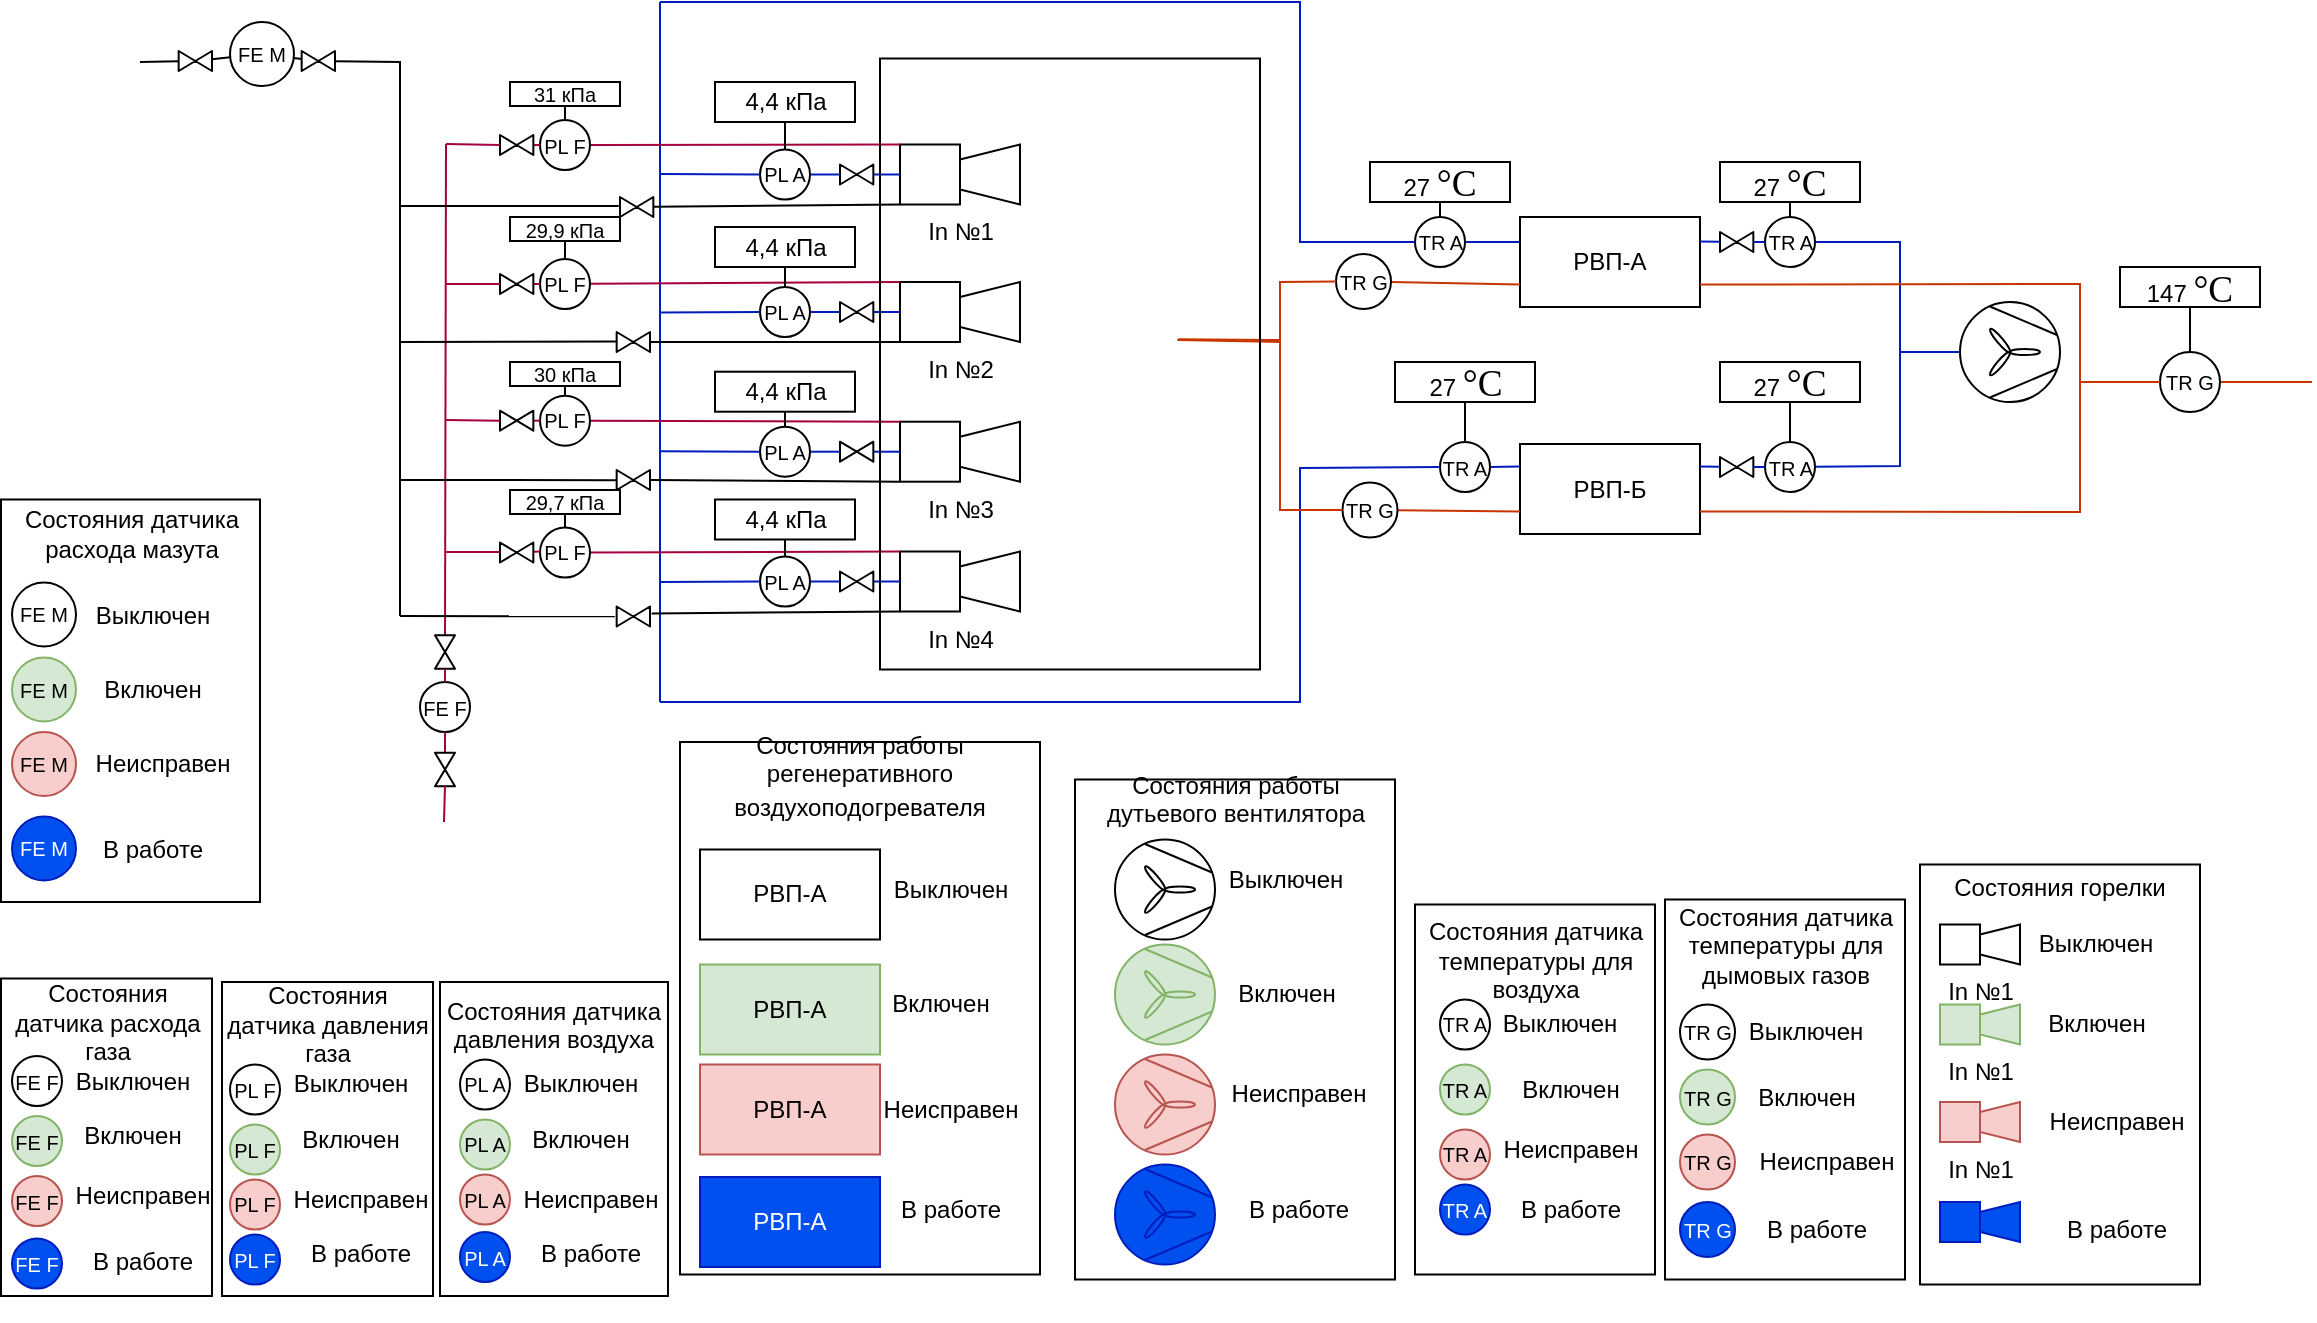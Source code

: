 <mxfile version="14.5.4" type="device"><diagram id="0pFj_Jq6zoipQeKUnMGV" name="Страница 1"><mxGraphModel dx="1422" dy="765" grid="1" gridSize="10" guides="1" tooltips="1" connect="1" arrows="1" fold="1" page="1" pageScale="1" pageWidth="1169" pageHeight="827" math="0" shadow="0"><root><mxCell id="0"/><mxCell id="1" parent="0"/><mxCell id="nYzKjFVJATk4dzmECcKe-102" value="In №4" style="shape=mxgraph.pid.fittings.injector;html=1;pointerEvents=1;align=center;verticalLabelPosition=bottom;verticalAlign=top;dashed=0;shadow=0;dashPattern=1 4;sketch=0;" parent="1" vertex="1"><mxGeometry x="450" y="444.75" width="60" height="30" as="geometry"/></mxCell><mxCell id="nYzKjFVJATk4dzmECcKe-101" value="In №3" style="shape=mxgraph.pid.fittings.injector;html=1;pointerEvents=1;align=center;verticalLabelPosition=bottom;verticalAlign=top;dashed=0;shadow=0;dashPattern=1 4;sketch=0;" parent="1" vertex="1"><mxGeometry x="450" y="379.85" width="60" height="30" as="geometry"/></mxCell><mxCell id="nYzKjFVJATk4dzmECcKe-100" value="In №2" style="shape=mxgraph.pid.fittings.injector;html=1;pointerEvents=1;align=center;verticalLabelPosition=bottom;verticalAlign=top;dashed=0;shadow=0;dashPattern=1 4;sketch=0;" parent="1" vertex="1"><mxGeometry x="450" y="310" width="60" height="30" as="geometry"/></mxCell><mxCell id="nYzKjFVJATk4dzmECcKe-6" value="" style="verticalLabelPosition=bottom;outlineConnect=0;align=center;dashed=0;html=1;verticalAlign=top;shape=mxgraph.pid2misc.fan;fanType=common;shadow=0;dashPattern=1 4;sketch=0;" parent="1" vertex="1"><mxGeometry x="980" y="320" width="50" height="50" as="geometry"/></mxCell><mxCell id="nYzKjFVJATk4dzmECcKe-16" value="In №1" style="shape=mxgraph.pid.fittings.injector;html=1;pointerEvents=1;align=center;verticalLabelPosition=bottom;verticalAlign=top;dashed=0;shadow=0;dashPattern=1 4;sketch=0;" parent="1" vertex="1"><mxGeometry x="450" y="241.25" width="60" height="30" as="geometry"/></mxCell><mxCell id="nYzKjFVJATk4dzmECcKe-18" value="РВП-А" style="rounded=0;whiteSpace=wrap;html=1;shadow=0;sketch=0;" parent="1" vertex="1"><mxGeometry x="760" y="277.5" width="90" height="45" as="geometry"/></mxCell><mxCell id="nYzKjFVJATk4dzmECcKe-19" value="РВП-Б" style="rounded=0;whiteSpace=wrap;html=1;shadow=0;sketch=0;" parent="1" vertex="1"><mxGeometry x="760" y="391" width="90" height="45" as="geometry"/></mxCell><mxCell id="nYzKjFVJATk4dzmECcKe-22" value="" style="endArrow=none;html=1;exitX=1;exitY=0.5;exitDx=0;exitDy=0;rounded=0;fillColor=#0050ef;strokeColor=#001DBC;" parent="1" source="nYzKjFVJATk4dzmECcKe-26" target="nYzKjFVJATk4dzmECcKe-6" edge="1"><mxGeometry width="50" height="50" relative="1" as="geometry"><mxPoint x="910" y="300" as="sourcePoint"/><mxPoint x="960" y="250" as="targetPoint"/><Array as="points"><mxPoint x="950" y="290"/><mxPoint x="950" y="345"/></Array></mxGeometry></mxCell><mxCell id="nYzKjFVJATk4dzmECcKe-23" value="" style="endArrow=none;html=1;exitX=0.995;exitY=0.495;exitDx=0;exitDy=0;rounded=0;exitPerimeter=0;fillColor=#0050ef;strokeColor=#001DBC;" parent="1" source="nYzKjFVJATk4dzmECcKe-40" target="nYzKjFVJATk4dzmECcKe-6" edge="1"><mxGeometry width="50" height="50" relative="1" as="geometry"><mxPoint x="860" y="300" as="sourcePoint"/><mxPoint x="990" y="355" as="targetPoint"/><Array as="points"><mxPoint x="950" y="402"/><mxPoint x="950" y="345"/></Array></mxGeometry></mxCell><mxCell id="nYzKjFVJATk4dzmECcKe-24" value="" style="verticalLabelPosition=bottom;align=center;html=1;verticalAlign=top;pointerEvents=1;dashed=0;shape=mxgraph.pid2valves.valve;valveType=gate;shadow=0;sketch=0;" parent="1" vertex="1"><mxGeometry x="860" y="285" width="16.67" height="10" as="geometry"/></mxCell><mxCell id="nYzKjFVJATk4dzmECcKe-25" value="" style="endArrow=none;html=1;exitX=0.998;exitY=0.273;exitDx=0;exitDy=0;rounded=0;exitPerimeter=0;fillColor=#0050ef;strokeColor=#001DBC;" parent="1" source="nYzKjFVJATk4dzmECcKe-18" target="nYzKjFVJATk4dzmECcKe-24" edge="1"><mxGeometry width="50" height="50" relative="1" as="geometry"><mxPoint x="850" y="290" as="sourcePoint"/><mxPoint x="980" y="345" as="targetPoint"/><Array as="points"/></mxGeometry></mxCell><mxCell id="nYzKjFVJATk4dzmECcKe-26" value="&lt;font style=&quot;font-size: 10px&quot;&gt;TR A&lt;/font&gt;" style="ellipse;whiteSpace=wrap;html=1;aspect=fixed;shadow=0;sketch=0;" parent="1" vertex="1"><mxGeometry x="882.5" y="277.5" width="25" height="25" as="geometry"/></mxCell><mxCell id="nYzKjFVJATk4dzmECcKe-27" value="" style="endArrow=none;html=1;exitX=1;exitY=0.5;exitDx=0;exitDy=0;rounded=0;fillColor=#0050ef;strokeColor=#001DBC;" parent="1" source="nYzKjFVJATk4dzmECcKe-24" target="nYzKjFVJATk4dzmECcKe-26" edge="1"><mxGeometry width="50" height="50" relative="1" as="geometry"><mxPoint x="876.67" y="290" as="sourcePoint"/><mxPoint x="980" y="345" as="targetPoint"/><Array as="points"/></mxGeometry></mxCell><mxCell id="nYzKjFVJATk4dzmECcKe-28" value="" style="endArrow=none;html=1;exitX=0.5;exitY=0;exitDx=0;exitDy=0;entryX=0.5;entryY=1;entryDx=0;entryDy=0;" parent="1" source="nYzKjFVJATk4dzmECcKe-26" target="nYzKjFVJATk4dzmECcKe-29" edge="1"><mxGeometry width="50" height="50" relative="1" as="geometry"><mxPoint x="930" y="270" as="sourcePoint"/><mxPoint x="895" y="260" as="targetPoint"/></mxGeometry></mxCell><mxCell id="nYzKjFVJATk4dzmECcKe-29" value="27&amp;nbsp;&lt;span style=&quot;font-size: 14pt ; line-height: 150% ; font-family: &amp;#34;times new roman&amp;#34; , serif&quot;&gt;°C&lt;/span&gt;" style="rounded=0;whiteSpace=wrap;html=1;shadow=0;sketch=0;" parent="1" vertex="1"><mxGeometry x="860" y="250" width="70" height="20" as="geometry"/></mxCell><mxCell id="nYzKjFVJATk4dzmECcKe-30" value="" style="verticalLabelPosition=bottom;align=center;html=1;verticalAlign=top;pointerEvents=1;dashed=0;shape=mxgraph.pid2valves.valve;valveType=gate;shadow=0;sketch=0;" parent="1" vertex="1"><mxGeometry x="860" y="397.5" width="16.67" height="10" as="geometry"/></mxCell><mxCell id="nYzKjFVJATk4dzmECcKe-33" value="" style="endArrow=none;html=1;exitX=1;exitY=0.25;exitDx=0;exitDy=0;rounded=0;fillColor=#0050ef;strokeColor=#001DBC;" parent="1" source="nYzKjFVJATk4dzmECcKe-19" target="nYzKjFVJATk4dzmECcKe-30" edge="1"><mxGeometry width="50" height="50" relative="1" as="geometry"><mxPoint x="850" y="395" as="sourcePoint"/><mxPoint x="980" y="345.0" as="targetPoint"/><Array as="points"/></mxGeometry></mxCell><mxCell id="nYzKjFVJATk4dzmECcKe-38" value="" style="endArrow=none;html=1;exitX=0.5;exitY=1;exitDx=0;exitDy=0;entryX=0.5;entryY=0;entryDx=0;entryDy=0;" parent="1" source="nYzKjFVJATk4dzmECcKe-39" target="nYzKjFVJATk4dzmECcKe-40" edge="1"><mxGeometry width="50" height="50" relative="1" as="geometry"><mxPoint x="894.83" y="425" as="sourcePoint"/><mxPoint x="895" y="380" as="targetPoint"/></mxGeometry></mxCell><mxCell id="nYzKjFVJATk4dzmECcKe-39" value="27&amp;nbsp;&lt;span style=&quot;font-size: 14pt ; line-height: 150% ; font-family: &amp;#34;times new roman&amp;#34; , serif&quot;&gt;°C&lt;/span&gt;" style="rounded=0;whiteSpace=wrap;html=1;shadow=0;sketch=0;" parent="1" vertex="1"><mxGeometry x="860" y="350" width="70" height="20" as="geometry"/></mxCell><mxCell id="nYzKjFVJATk4dzmECcKe-40" value="&lt;font style=&quot;font-size: 10px&quot;&gt;TR A&lt;/font&gt;" style="ellipse;whiteSpace=wrap;html=1;aspect=fixed;shadow=0;sketch=0;" parent="1" vertex="1"><mxGeometry x="882.5" y="390" width="25" height="25" as="geometry"/></mxCell><mxCell id="nYzKjFVJATk4dzmECcKe-41" value="" style="endArrow=none;html=1;exitX=0.995;exitY=0.495;exitDx=0;exitDy=0;rounded=0;exitPerimeter=0;fillColor=#0050ef;strokeColor=#001DBC;" parent="1" source="nYzKjFVJATk4dzmECcKe-30" target="nYzKjFVJATk4dzmECcKe-40" edge="1"><mxGeometry width="50" height="50" relative="1" as="geometry"><mxPoint x="876.587" y="394.95" as="sourcePoint"/><mxPoint x="980" y="345" as="targetPoint"/><Array as="points"/></mxGeometry></mxCell><mxCell id="nYzKjFVJATk4dzmECcKe-42" value="" style="endArrow=none;html=1;entryX=-0.004;entryY=0.278;entryDx=0;entryDy=0;exitX=1;exitY=0.5;exitDx=0;exitDy=0;entryPerimeter=0;fillColor=#0050ef;strokeColor=#001DBC;" parent="1" source="nYzKjFVJATk4dzmECcKe-50" target="nYzKjFVJATk4dzmECcKe-18" edge="1"><mxGeometry width="50" height="50" relative="1" as="geometry"><mxPoint x="750" y="280" as="sourcePoint"/><mxPoint x="690" y="330" as="targetPoint"/></mxGeometry></mxCell><mxCell id="nYzKjFVJATk4dzmECcKe-43" value="" style="endArrow=none;html=1;entryX=0;entryY=0.25;entryDx=0;entryDy=0;fillColor=#0050ef;strokeColor=#001DBC;" parent="1" source="nYzKjFVJATk4dzmECcKe-48" target="nYzKjFVJATk4dzmECcKe-19" edge="1"><mxGeometry width="50" height="50" relative="1" as="geometry"><mxPoint x="660" y="395" as="sourcePoint"/><mxPoint x="690" y="330" as="targetPoint"/></mxGeometry></mxCell><mxCell id="nYzKjFVJATk4dzmECcKe-46" value="" style="endArrow=none;html=1;exitX=0.5;exitY=1;exitDx=0;exitDy=0;entryX=0.5;entryY=0;entryDx=0;entryDy=0;" parent="1" source="nYzKjFVJATk4dzmECcKe-47" target="nYzKjFVJATk4dzmECcKe-48" edge="1"><mxGeometry width="50" height="50" relative="1" as="geometry"><mxPoint x="674.83" y="387.5" as="sourcePoint"/><mxPoint x="675" y="342.5" as="targetPoint"/></mxGeometry></mxCell><mxCell id="nYzKjFVJATk4dzmECcKe-47" value="27&amp;nbsp;&lt;span style=&quot;font-size: 14pt ; line-height: 150% ; font-family: &amp;#34;times new roman&amp;#34; , serif&quot;&gt;°C&lt;/span&gt;" style="rounded=0;whiteSpace=wrap;html=1;shadow=0;sketch=0;" parent="1" vertex="1"><mxGeometry x="697.5" y="350" width="70" height="20" as="geometry"/></mxCell><mxCell id="nYzKjFVJATk4dzmECcKe-48" value="&lt;font style=&quot;font-size: 10px&quot;&gt;TR A&lt;/font&gt;" style="ellipse;whiteSpace=wrap;html=1;aspect=fixed;shadow=0;sketch=0;" parent="1" vertex="1"><mxGeometry x="720" y="390" width="25" height="25" as="geometry"/></mxCell><mxCell id="nYzKjFVJATk4dzmECcKe-49" value="" style="endArrow=none;html=1;entryX=0;entryY=0.5;entryDx=0;entryDy=0;rounded=0;fillColor=#0050ef;strokeColor=#001DBC;" parent="1" target="nYzKjFVJATk4dzmECcKe-48" edge="1"><mxGeometry width="50" height="50" relative="1" as="geometry"><mxPoint x="330" y="520" as="sourcePoint"/><mxPoint x="770" y="395" as="targetPoint"/><Array as="points"><mxPoint x="650" y="520"/><mxPoint x="650" y="403"/></Array></mxGeometry></mxCell><mxCell id="nYzKjFVJATk4dzmECcKe-50" value="&lt;font style=&quot;font-size: 10px&quot;&gt;TR A&lt;/font&gt;" style="ellipse;whiteSpace=wrap;html=1;aspect=fixed;shadow=0;sketch=0;" parent="1" vertex="1"><mxGeometry x="707.5" y="277.5" width="25" height="25" as="geometry"/></mxCell><mxCell id="nYzKjFVJATk4dzmECcKe-51" value="" style="endArrow=none;html=1;entryX=0;entryY=0.5;entryDx=0;entryDy=0;rounded=0;fillColor=#0050ef;strokeColor=#001DBC;" parent="1" target="nYzKjFVJATk4dzmECcKe-50" edge="1"><mxGeometry width="50" height="50" relative="1" as="geometry"><mxPoint x="330" y="170" as="sourcePoint"/><mxPoint x="770" y="290" as="targetPoint"/><Array as="points"><mxPoint x="650" y="170"/><mxPoint x="650" y="290"/></Array></mxGeometry></mxCell><mxCell id="nYzKjFVJATk4dzmECcKe-52" value="" style="endArrow=none;html=1;exitX=0.5;exitY=1;exitDx=0;exitDy=0;entryX=0.5;entryY=0;entryDx=0;entryDy=0;" parent="1" source="nYzKjFVJATk4dzmECcKe-53" target="nYzKjFVJATk4dzmECcKe-50" edge="1"><mxGeometry width="50" height="50" relative="1" as="geometry"><mxPoint x="674.83" y="282.5" as="sourcePoint"/><mxPoint x="742.5" y="277.5" as="targetPoint"/></mxGeometry></mxCell><mxCell id="nYzKjFVJATk4dzmECcKe-53" value="27&amp;nbsp;&lt;span style=&quot;font-size: 14pt ; line-height: 150% ; font-family: &amp;#34;times new roman&amp;#34; , serif&quot;&gt;°C&lt;/span&gt;" style="rounded=0;whiteSpace=wrap;html=1;shadow=0;sketch=0;" parent="1" vertex="1"><mxGeometry x="685" y="250" width="70" height="20" as="geometry"/></mxCell><mxCell id="nYzKjFVJATk4dzmECcKe-55" value="" style="endArrow=none;html=1;entryX=0;entryY=0.75;entryDx=0;entryDy=0;fillColor=#fa6800;strokeColor=#C73500;" parent="1" source="nYzKjFVJATk4dzmECcKe-56" target="nYzKjFVJATk4dzmECcKe-18" edge="1"><mxGeometry width="50" height="50" relative="1" as="geometry"><mxPoint x="650" y="311" as="sourcePoint"/><mxPoint x="800" y="360" as="targetPoint"/></mxGeometry></mxCell><mxCell id="nYzKjFVJATk4dzmECcKe-56" value="&lt;font style=&quot;font-size: 10px&quot;&gt;TR G&lt;/font&gt;" style="ellipse;whiteSpace=wrap;html=1;aspect=fixed;shadow=0;sketch=0;" parent="1" vertex="1"><mxGeometry x="668" y="296" width="27.5" height="27.5" as="geometry"/></mxCell><mxCell id="nYzKjFVJATk4dzmECcKe-57" value="" style="endArrow=none;html=1;entryX=0;entryY=0.5;entryDx=0;entryDy=0;exitX=0.912;exitY=0.481;exitDx=0;exitDy=0;exitPerimeter=0;rounded=0;fillColor=#fa6800;strokeColor=#C73500;" parent="1" target="nYzKjFVJATk4dzmECcKe-56" edge="1"><mxGeometry width="50" height="50" relative="1" as="geometry"><mxPoint x="588.677" y="338.958" as="sourcePoint"/><mxPoint x="760" y="311.25" as="targetPoint"/><Array as="points"><mxPoint x="640" y="340"/><mxPoint x="640" y="310"/></Array></mxGeometry></mxCell><mxCell id="nYzKjFVJATk4dzmECcKe-61" value="" style="endArrow=none;html=1;entryX=0;entryY=0.75;entryDx=0;entryDy=0;fillColor=#fa6800;strokeColor=#C73500;" parent="1" source="nYzKjFVJATk4dzmECcKe-86" target="nYzKjFVJATk4dzmECcKe-19" edge="1"><mxGeometry width="50" height="50" relative="1" as="geometry"><mxPoint x="697.5" y="424.111" as="sourcePoint"/><mxPoint x="760" y="423.945" as="targetPoint"/></mxGeometry></mxCell><mxCell id="nYzKjFVJATk4dzmECcKe-62" value="" style="endArrow=none;html=1;exitX=1;exitY=0.75;exitDx=0;exitDy=0;rounded=0;fillColor=#fa6800;strokeColor=#C73500;" parent="1" source="nYzKjFVJATk4dzmECcKe-18" edge="1"><mxGeometry width="50" height="50" relative="1" as="geometry"><mxPoint x="810" y="390" as="sourcePoint"/><mxPoint x="1040" y="350" as="targetPoint"/><Array as="points"><mxPoint x="1040" y="311"/></Array></mxGeometry></mxCell><mxCell id="nYzKjFVJATk4dzmECcKe-63" value="" style="endArrow=none;html=1;exitX=1;exitY=0.75;exitDx=0;exitDy=0;rounded=0;fillColor=#fa6800;strokeColor=#C73500;" parent="1" source="nYzKjFVJATk4dzmECcKe-19" edge="1"><mxGeometry width="50" height="50" relative="1" as="geometry"><mxPoint x="810" y="390" as="sourcePoint"/><mxPoint x="1040" y="350" as="targetPoint"/><Array as="points"><mxPoint x="1040" y="425"/></Array></mxGeometry></mxCell><mxCell id="nYzKjFVJATk4dzmECcKe-64" value="" style="endArrow=none;html=1;exitX=1;exitY=0.5;exitDx=0;exitDy=0;fillColor=#fa6800;strokeColor=#C73500;" parent="1" source="nYzKjFVJATk4dzmECcKe-65" edge="1"><mxGeometry width="50" height="50" relative="1" as="geometry"><mxPoint x="1085" y="360" as="sourcePoint"/><mxPoint x="1156" y="360" as="targetPoint"/></mxGeometry></mxCell><mxCell id="nYzKjFVJATk4dzmECcKe-65" value="&lt;font style=&quot;font-size: 10px&quot;&gt;TR G&lt;/font&gt;" style="ellipse;whiteSpace=wrap;html=1;aspect=fixed;shadow=0;sketch=0;" parent="1" vertex="1"><mxGeometry x="1080" y="345" width="30" height="30" as="geometry"/></mxCell><mxCell id="nYzKjFVJATk4dzmECcKe-68" value="" style="endArrow=none;html=1;entryX=0;entryY=0.5;entryDx=0;entryDy=0;fillColor=#fa6800;strokeColor=#C73500;" parent="1" target="nYzKjFVJATk4dzmECcKe-65" edge="1"><mxGeometry width="50" height="50" relative="1" as="geometry"><mxPoint x="1040" y="360" as="sourcePoint"/><mxPoint x="1060.0" y="357.5" as="targetPoint"/></mxGeometry></mxCell><mxCell id="nYzKjFVJATk4dzmECcKe-70" value="" style="endArrow=none;html=1;exitX=0.5;exitY=1;exitDx=0;exitDy=0;entryX=0.5;entryY=0;entryDx=0;entryDy=0;" parent="1" source="nYzKjFVJATk4dzmECcKe-71" target="nYzKjFVJATk4dzmECcKe-65" edge="1"><mxGeometry width="50" height="50" relative="1" as="geometry"><mxPoint x="1094.83" y="365" as="sourcePoint"/><mxPoint x="1095" y="330" as="targetPoint"/></mxGeometry></mxCell><mxCell id="nYzKjFVJATk4dzmECcKe-71" value="147&amp;nbsp;&lt;span style=&quot;font-size: 14pt ; line-height: 150% ; font-family: &amp;#34;times new roman&amp;#34; , serif&quot;&gt;°C&lt;/span&gt;" style="rounded=0;whiteSpace=wrap;html=1;shadow=0;sketch=0;" parent="1" vertex="1"><mxGeometry x="1060" y="302.5" width="70" height="20" as="geometry"/></mxCell><mxCell id="nYzKjFVJATk4dzmECcKe-72" value="РВП-А" style="rounded=0;whiteSpace=wrap;html=1;shadow=0;sketch=0;fillColor=#d5e8d4;strokeColor=#82b366;" parent="1" vertex="1"><mxGeometry x="350" y="651.25" width="90" height="45" as="geometry"/></mxCell><mxCell id="nYzKjFVJATk4dzmECcKe-73" value="РВП-А" style="rounded=0;whiteSpace=wrap;html=1;shadow=0;sketch=0;fillColor=#f8cecc;strokeColor=#b85450;" parent="1" vertex="1"><mxGeometry x="350" y="701.25" width="90" height="45" as="geometry"/></mxCell><mxCell id="nYzKjFVJATk4dzmECcKe-74" value="" style="verticalLabelPosition=bottom;outlineConnect=0;align=center;dashed=0;html=1;verticalAlign=top;shape=mxgraph.pid2misc.fan;fanType=common;shadow=0;dashPattern=1 4;sketch=0;fillColor=#d5e8d4;strokeColor=#82b366;" parent="1" vertex="1"><mxGeometry x="557.5" y="641.25" width="50" height="50" as="geometry"/></mxCell><mxCell id="nYzKjFVJATk4dzmECcKe-75" value="" style="verticalLabelPosition=bottom;outlineConnect=0;align=center;dashed=0;html=1;verticalAlign=top;shape=mxgraph.pid2misc.fan;fanType=common;shadow=0;dashPattern=1 4;sketch=0;fillColor=#f8cecc;strokeColor=#b85450;" parent="1" vertex="1"><mxGeometry x="557.5" y="696.25" width="50" height="50" as="geometry"/></mxCell><mxCell id="nYzKjFVJATk4dzmECcKe-76" value="&lt;font style=&quot;font-size: 10px&quot;&gt;TR A&lt;/font&gt;" style="ellipse;whiteSpace=wrap;html=1;aspect=fixed;shadow=0;sketch=0;" parent="1" vertex="1"><mxGeometry x="720" y="668.75" width="25" height="25" as="geometry"/></mxCell><mxCell id="nYzKjFVJATk4dzmECcKe-77" value="&lt;font style=&quot;font-size: 10px&quot;&gt;TR A&lt;/font&gt;" style="ellipse;whiteSpace=wrap;html=1;aspect=fixed;shadow=0;sketch=0;fillColor=#d5e8d4;strokeColor=#82b366;" parent="1" vertex="1"><mxGeometry x="720" y="701.25" width="25" height="25" as="geometry"/></mxCell><mxCell id="nYzKjFVJATk4dzmECcKe-78" value="&lt;font style=&quot;font-size: 10px&quot;&gt;TR A&lt;/font&gt;" style="ellipse;whiteSpace=wrap;html=1;aspect=fixed;shadow=0;sketch=0;fillColor=#f8cecc;strokeColor=#b85450;" parent="1" vertex="1"><mxGeometry x="720" y="733.75" width="25" height="25" as="geometry"/></mxCell><mxCell id="nYzKjFVJATk4dzmECcKe-79" value="" style="verticalLabelPosition=bottom;outlineConnect=0;align=center;dashed=0;html=1;verticalAlign=top;shape=mxgraph.pid2misc.fan;fanType=common;shadow=0;dashPattern=1 4;sketch=0;" parent="1" vertex="1"><mxGeometry x="557.5" y="588.75" width="50" height="50" as="geometry"/></mxCell><mxCell id="nYzKjFVJATk4dzmECcKe-80" value="РВП-А" style="rounded=0;whiteSpace=wrap;html=1;shadow=0;sketch=0;" parent="1" vertex="1"><mxGeometry x="350" y="593.75" width="90" height="45" as="geometry"/></mxCell><mxCell id="nYzKjFVJATk4dzmECcKe-81" value="&lt;font style=&quot;font-size: 10px&quot;&gt;TR A&lt;/font&gt;" style="ellipse;whiteSpace=wrap;html=1;aspect=fixed;shadow=0;sketch=0;fillColor=#0050ef;strokeColor=#001DBC;fontColor=#ffffff;" parent="1" vertex="1"><mxGeometry x="720" y="761.25" width="25" height="25" as="geometry"/></mxCell><mxCell id="nYzKjFVJATk4dzmECcKe-82" value="Выключен" style="text;html=1;strokeColor=none;fillColor=none;align=center;verticalAlign=middle;whiteSpace=wrap;rounded=0;shadow=0;sketch=0;" parent="1" vertex="1"><mxGeometry x="760" y="671.25" width="40" height="20" as="geometry"/></mxCell><mxCell id="nYzKjFVJATk4dzmECcKe-83" value="Включен" style="text;html=1;align=center;verticalAlign=middle;resizable=0;points=[];autosize=1;" parent="1" vertex="1"><mxGeometry x="755" y="703.75" width="60" height="20" as="geometry"/></mxCell><mxCell id="nYzKjFVJATk4dzmECcKe-84" value="Неисправен" style="text;html=1;align=center;verticalAlign=middle;resizable=0;points=[];autosize=1;" parent="1" vertex="1"><mxGeometry x="745" y="733.75" width="80" height="20" as="geometry"/></mxCell><mxCell id="nYzKjFVJATk4dzmECcKe-85" value="В работе" style="text;html=1;align=center;verticalAlign=middle;resizable=0;points=[];autosize=1;" parent="1" vertex="1"><mxGeometry x="750" y="763.75" width="70" height="20" as="geometry"/></mxCell><mxCell id="nYzKjFVJATk4dzmECcKe-86" value="&lt;font style=&quot;font-size: 10px&quot;&gt;TR G&lt;/font&gt;" style="ellipse;whiteSpace=wrap;html=1;aspect=fixed;shadow=0;sketch=0;" parent="1" vertex="1"><mxGeometry x="671.25" y="410.25" width="27.5" height="27.5" as="geometry"/></mxCell><mxCell id="nYzKjFVJATk4dzmECcKe-89" value="" style="endArrow=none;html=1;entryX=0;entryY=0.5;entryDx=0;entryDy=0;exitX=0.914;exitY=0.48;exitDx=0;exitDy=0;exitPerimeter=0;rounded=0;fillColor=#fa6800;strokeColor=#C73500;" parent="1" target="nYzKjFVJATk4dzmECcKe-86" edge="1"><mxGeometry width="50" height="50" relative="1" as="geometry"><mxPoint x="589.161" y="338.64" as="sourcePoint"/><mxPoint x="760" y="424.75" as="targetPoint"/><Array as="points"><mxPoint x="640" y="339"/><mxPoint x="640" y="424"/></Array></mxGeometry></mxCell><mxCell id="nYzKjFVJATk4dzmECcKe-91" value="&lt;font style=&quot;font-size: 10px&quot;&gt;TR G&lt;/font&gt;" style="ellipse;whiteSpace=wrap;html=1;aspect=fixed;shadow=0;sketch=0;" parent="1" vertex="1"><mxGeometry x="840" y="671.25" width="27.5" height="27.5" as="geometry"/></mxCell><mxCell id="nYzKjFVJATk4dzmECcKe-92" value="&lt;font style=&quot;font-size: 10px&quot;&gt;TR G&lt;/font&gt;" style="ellipse;whiteSpace=wrap;html=1;aspect=fixed;shadow=0;sketch=0;fillColor=#d5e8d4;strokeColor=#82b366;" parent="1" vertex="1"><mxGeometry x="840" y="703.75" width="27.5" height="27.5" as="geometry"/></mxCell><mxCell id="nYzKjFVJATk4dzmECcKe-93" value="&lt;font style=&quot;font-size: 10px&quot;&gt;TR G&lt;/font&gt;" style="ellipse;whiteSpace=wrap;html=1;aspect=fixed;shadow=0;sketch=0;fillColor=#f8cecc;strokeColor=#b85450;" parent="1" vertex="1"><mxGeometry x="840" y="736.25" width="27.5" height="27.5" as="geometry"/></mxCell><mxCell id="nYzKjFVJATk4dzmECcKe-94" value="&lt;font style=&quot;font-size: 10px&quot;&gt;TR G&lt;/font&gt;" style="ellipse;whiteSpace=wrap;html=1;aspect=fixed;shadow=0;sketch=0;fillColor=#0050ef;strokeColor=#001DBC;fontColor=#ffffff;" parent="1" vertex="1"><mxGeometry x="840" y="770" width="27.5" height="27.5" as="geometry"/></mxCell><mxCell id="nYzKjFVJATk4dzmECcKe-95" value="Выключен" style="text;html=1;strokeColor=none;fillColor=none;align=center;verticalAlign=middle;whiteSpace=wrap;rounded=0;shadow=0;sketch=0;" parent="1" vertex="1"><mxGeometry x="882.5" y="675" width="40" height="20" as="geometry"/></mxCell><mxCell id="nYzKjFVJATk4dzmECcKe-96" value="Включен" style="text;html=1;align=center;verticalAlign=middle;resizable=0;points=[];autosize=1;" parent="1" vertex="1"><mxGeometry x="872.5" y="707.5" width="60" height="20" as="geometry"/></mxCell><mxCell id="nYzKjFVJATk4dzmECcKe-97" value="Неисправен" style="text;html=1;align=center;verticalAlign=middle;resizable=0;points=[];autosize=1;" parent="1" vertex="1"><mxGeometry x="872.5" y="740" width="80" height="20" as="geometry"/></mxCell><mxCell id="nYzKjFVJATk4dzmECcKe-98" value="В работе" style="text;html=1;align=center;verticalAlign=middle;resizable=0;points=[];autosize=1;" parent="1" vertex="1"><mxGeometry x="872.5" y="773.75" width="70" height="20" as="geometry"/></mxCell><mxCell id="nYzKjFVJATk4dzmECcKe-103" value="In №1" style="shape=mxgraph.pid.fittings.injector;html=1;pointerEvents=1;align=center;verticalLabelPosition=bottom;verticalAlign=top;dashed=0;shadow=0;dashPattern=1 4;sketch=0;fillColor=#d5e8d4;strokeColor=#82b366;" parent="1" vertex="1"><mxGeometry x="970" y="671.25" width="40" height="20" as="geometry"/></mxCell><mxCell id="nYzKjFVJATk4dzmECcKe-104" value="In №1" style="shape=mxgraph.pid.fittings.injector;html=1;pointerEvents=1;align=center;verticalLabelPosition=bottom;verticalAlign=top;dashed=0;shadow=0;dashPattern=1 4;sketch=0;fillColor=#f8cecc;strokeColor=#b85450;" parent="1" vertex="1"><mxGeometry x="970" y="720" width="40" height="20" as="geometry"/></mxCell><mxCell id="nYzKjFVJATk4dzmECcKe-105" value="In №1" style="shape=mxgraph.pid.fittings.injector;html=1;pointerEvents=1;align=center;verticalLabelPosition=bottom;verticalAlign=top;dashed=0;shadow=0;dashPattern=1 4;sketch=0;fillColor=#0050ef;strokeColor=#001DBC;fontColor=#ffffff;" parent="1" vertex="1"><mxGeometry x="970" y="770" width="40" height="20" as="geometry"/></mxCell><mxCell id="nYzKjFVJATk4dzmECcKe-106" value="In №1" style="shape=mxgraph.pid.fittings.injector;html=1;pointerEvents=1;align=center;verticalLabelPosition=bottom;verticalAlign=top;dashed=0;shadow=0;dashPattern=1 4;sketch=0;" parent="1" vertex="1"><mxGeometry x="970" y="631.25" width="40" height="20" as="geometry"/></mxCell><mxCell id="nYzKjFVJATk4dzmECcKe-107" value="Выключен" style="text;html=1;strokeColor=none;fillColor=none;align=center;verticalAlign=middle;whiteSpace=wrap;rounded=0;shadow=0;sketch=0;" parent="1" vertex="1"><mxGeometry x="1027.5" y="631.25" width="40" height="20" as="geometry"/></mxCell><mxCell id="nYzKjFVJATk4dzmECcKe-108" value="Включен" style="text;html=1;align=center;verticalAlign=middle;resizable=0;points=[];autosize=1;" parent="1" vertex="1"><mxGeometry x="1017.5" y="671.25" width="60" height="20" as="geometry"/></mxCell><mxCell id="nYzKjFVJATk4dzmECcKe-109" value="Неисправен" style="text;html=1;align=center;verticalAlign=middle;resizable=0;points=[];autosize=1;" parent="1" vertex="1"><mxGeometry x="1017.5" y="720" width="80" height="20" as="geometry"/></mxCell><mxCell id="nYzKjFVJATk4dzmECcKe-110" value="В работе" style="text;html=1;align=center;verticalAlign=middle;resizable=0;points=[];autosize=1;" parent="1" vertex="1"><mxGeometry x="1022.5" y="773.75" width="70" height="20" as="geometry"/></mxCell><mxCell id="nYzKjFVJATk4dzmECcKe-111" value="Состояния датчика температуры для дымовых газов&lt;br&gt;&lt;br&gt;&lt;br&gt;&lt;br&gt;&lt;br&gt;&lt;br&gt;&lt;br&gt;&lt;br&gt;&lt;br&gt;&lt;br&gt;&lt;br&gt;" style="rounded=0;whiteSpace=wrap;html=1;shadow=0;sketch=0;fillColor=none;" parent="1" vertex="1"><mxGeometry x="832.5" y="618.75" width="120" height="190" as="geometry"/></mxCell><mxCell id="nYzKjFVJATk4dzmECcKe-112" value="Состояния датчика температуры для воздуха&lt;br&gt;&lt;br&gt;&lt;br&gt;&lt;br&gt;&lt;br&gt;&lt;br&gt;&lt;br&gt;&lt;br&gt;&lt;br&gt;&lt;br&gt;" style="rounded=0;whiteSpace=wrap;html=1;shadow=0;sketch=0;fillColor=none;" parent="1" vertex="1"><mxGeometry x="707.5" y="621.25" width="120" height="185" as="geometry"/></mxCell><mxCell id="nYzKjFVJATk4dzmECcKe-113" value="Состояния горелки&lt;br&gt;&lt;br&gt;&lt;br&gt;&lt;br&gt;&lt;br&gt;&lt;br&gt;&lt;br&gt;&lt;br&gt;&lt;br&gt;&lt;br&gt;&lt;br&gt;&lt;br&gt;&lt;br&gt;&lt;br&gt;" style="rounded=0;whiteSpace=wrap;html=1;shadow=0;sketch=0;fillColor=none;" parent="1" vertex="1"><mxGeometry x="960" y="601.25" width="140" height="210" as="geometry"/></mxCell><mxCell id="nYzKjFVJATk4dzmECcKe-114" value="" style="endArrow=none;html=1;fillColor=#0050ef;strokeColor=#001DBC;" parent="1" edge="1"><mxGeometry width="50" height="50" relative="1" as="geometry"><mxPoint x="330" y="520" as="sourcePoint"/><mxPoint x="330" y="170" as="targetPoint"/></mxGeometry></mxCell><mxCell id="nYzKjFVJATk4dzmECcKe-115" value="" style="endArrow=none;html=1;entryX=0;entryY=0.5;entryDx=0;entryDy=0;entryPerimeter=0;fillColor=#0050ef;strokeColor=#001DBC;" parent="1" source="nYzKjFVJATk4dzmECcKe-132" target="nYzKjFVJATk4dzmECcKe-102" edge="1"><mxGeometry width="50" height="50" relative="1" as="geometry"><mxPoint x="280" y="432.75" as="sourcePoint"/><mxPoint x="530" y="334.75" as="targetPoint"/></mxGeometry></mxCell><mxCell id="nYzKjFVJATk4dzmECcKe-116" value="" style="endArrow=none;html=1;entryX=0;entryY=0.5;entryDx=0;entryDy=0;entryPerimeter=0;fillColor=#0050ef;strokeColor=#001DBC;" parent="1" source="nYzKjFVJATk4dzmECcKe-130" target="nYzKjFVJATk4dzmECcKe-101" edge="1"><mxGeometry width="50" height="50" relative="1" as="geometry"><mxPoint x="280" y="359.85" as="sourcePoint"/><mxPoint x="370" y="369.85" as="targetPoint"/></mxGeometry></mxCell><mxCell id="nYzKjFVJATk4dzmECcKe-117" value="" style="endArrow=none;html=1;entryX=0;entryY=0.5;entryDx=0;entryDy=0;entryPerimeter=0;fillColor=#0050ef;strokeColor=#001DBC;" parent="1" source="nYzKjFVJATk4dzmECcKe-128" target="nYzKjFVJATk4dzmECcKe-100" edge="1"><mxGeometry width="50" height="50" relative="1" as="geometry"><mxPoint x="280" y="314" as="sourcePoint"/><mxPoint x="430" y="300" as="targetPoint"/></mxGeometry></mxCell><mxCell id="nYzKjFVJATk4dzmECcKe-118" value="" style="endArrow=none;html=1;entryX=0;entryY=0.5;entryDx=0;entryDy=0;entryPerimeter=0;fillColor=#0050ef;strokeColor=#001DBC;" parent="1" source="nYzKjFVJATk4dzmECcKe-127" target="nYzKjFVJATk4dzmECcKe-16" edge="1"><mxGeometry width="50" height="50" relative="1" as="geometry"><mxPoint x="330" y="260" as="sourcePoint"/><mxPoint x="370" y="280" as="targetPoint"/></mxGeometry></mxCell><mxCell id="nYzKjFVJATk4dzmECcKe-119" value="" style="endArrow=none;html=1;entryX=0;entryY=0;entryDx=0;entryDy=0;entryPerimeter=0;exitX=1;exitY=0.5;exitDx=0;exitDy=0;fillColor=#d80073;strokeColor=#A50040;" parent="1" source="nYzKjFVJATk4dzmECcKe-183" edge="1"><mxGeometry width="50" height="50" relative="1" as="geometry"><mxPoint x="240" y="241" as="sourcePoint"/><mxPoint x="450" y="241.25" as="targetPoint"/></mxGeometry></mxCell><mxCell id="nYzKjFVJATk4dzmECcKe-120" value="" style="endArrow=none;html=1;entryX=0;entryY=0;entryDx=0;entryDy=0;entryPerimeter=0;fillColor=#d80073;strokeColor=#A50040;" parent="1" source="nYzKjFVJATk4dzmECcKe-186" edge="1"><mxGeometry width="50" height="50" relative="1" as="geometry"><mxPoint x="240" y="310" as="sourcePoint"/><mxPoint x="450" y="310" as="targetPoint"/></mxGeometry></mxCell><mxCell id="nYzKjFVJATk4dzmECcKe-121" value="" style="endArrow=none;html=1;entryX=0;entryY=0;entryDx=0;entryDy=0;entryPerimeter=0;" parent="1" source="nYzKjFVJATk4dzmECcKe-256" edge="1"><mxGeometry width="50" height="50" relative="1" as="geometry"><mxPoint x="200" y="410" as="sourcePoint"/><mxPoint x="450" y="409.85" as="targetPoint"/></mxGeometry></mxCell><mxCell id="nYzKjFVJATk4dzmECcKe-122" value="" style="endArrow=none;html=1;entryX=0;entryY=0;entryDx=0;entryDy=0;entryPerimeter=0;" parent="1" source="nYzKjFVJATk4dzmECcKe-254" edge="1"><mxGeometry width="50" height="50" relative="1" as="geometry"><mxPoint x="200" y="340" as="sourcePoint"/><mxPoint x="450" y="340" as="targetPoint"/></mxGeometry></mxCell><mxCell id="nYzKjFVJATk4dzmECcKe-123" value="" style="endArrow=none;html=1;entryX=0;entryY=0;entryDx=0;entryDy=0;entryPerimeter=0;" parent="1" source="nYzKjFVJATk4dzmECcKe-252" edge="1"><mxGeometry width="50" height="50" relative="1" as="geometry"><mxPoint x="200" y="271" as="sourcePoint"/><mxPoint x="450" y="271.25" as="targetPoint"/></mxGeometry></mxCell><mxCell id="nYzKjFVJATk4dzmECcKe-124" value="" style="endArrow=none;html=1;entryX=0;entryY=0;entryDx=0;entryDy=0;entryPerimeter=0;exitX=1.05;exitY=0.346;exitDx=0;exitDy=0;exitPerimeter=0;" parent="1" source="nYzKjFVJATk4dzmECcKe-258" edge="1"><mxGeometry width="50" height="50" relative="1" as="geometry"><mxPoint x="200" y="475" as="sourcePoint"/><mxPoint x="450" y="474.75" as="targetPoint"/></mxGeometry></mxCell><mxCell id="nYzKjFVJATk4dzmECcKe-125" value="" style="endArrow=none;html=1;entryX=0;entryY=0;entryDx=0;entryDy=0;entryPerimeter=0;exitX=1;exitY=0.5;exitDx=0;exitDy=0;fillColor=#d80073;strokeColor=#A50040;" parent="1" source="nYzKjFVJATk4dzmECcKe-188" edge="1"><mxGeometry width="50" height="50" relative="1" as="geometry"><mxPoint x="240" y="379.85" as="sourcePoint"/><mxPoint x="450" y="379.85" as="targetPoint"/></mxGeometry></mxCell><mxCell id="nYzKjFVJATk4dzmECcKe-126" value="" style="endArrow=none;html=1;entryX=0;entryY=0;entryDx=0;entryDy=0;entryPerimeter=0;fillColor=#d80073;strokeColor=#A50040;" parent="1" source="nYzKjFVJATk4dzmECcKe-191" edge="1"><mxGeometry width="50" height="50" relative="1" as="geometry"><mxPoint x="240" y="444.75" as="sourcePoint"/><mxPoint x="450" y="444.75" as="targetPoint"/></mxGeometry></mxCell><mxCell id="nYzKjFVJATk4dzmECcKe-128" value="" style="verticalLabelPosition=bottom;align=center;html=1;verticalAlign=top;pointerEvents=1;dashed=0;shape=mxgraph.pid2valves.valve;valveType=gate;shadow=0;sketch=0;" parent="1" vertex="1"><mxGeometry x="420" y="320" width="16.67" height="10" as="geometry"/></mxCell><mxCell id="nYzKjFVJATk4dzmECcKe-129" value="" style="endArrow=none;html=1;entryX=0;entryY=0.5;entryDx=0;entryDy=0;entryPerimeter=0;fillColor=#0050ef;strokeColor=#001DBC;" parent="1" source="nYzKjFVJATk4dzmECcKe-138" target="nYzKjFVJATk4dzmECcKe-128" edge="1"><mxGeometry width="50" height="50" relative="1" as="geometry"><mxPoint x="330" y="310" as="sourcePoint"/><mxPoint x="390" y="313.5" as="targetPoint"/></mxGeometry></mxCell><mxCell id="nYzKjFVJATk4dzmECcKe-130" value="" style="verticalLabelPosition=bottom;align=center;html=1;verticalAlign=top;pointerEvents=1;dashed=0;shape=mxgraph.pid2valves.valve;valveType=gate;shadow=0;sketch=0;" parent="1" vertex="1"><mxGeometry x="420" y="389.85" width="16.67" height="10" as="geometry"/></mxCell><mxCell id="nYzKjFVJATk4dzmECcKe-131" value="" style="endArrow=none;html=1;entryX=0;entryY=0.5;entryDx=0;entryDy=0;entryPerimeter=0;fillColor=#0050ef;strokeColor=#001DBC;" parent="1" source="nYzKjFVJATk4dzmECcKe-140" target="nYzKjFVJATk4dzmECcKe-130" edge="1"><mxGeometry width="50" height="50" relative="1" as="geometry"><mxPoint x="330" y="409.6" as="sourcePoint"/><mxPoint x="390" y="413.6" as="targetPoint"/></mxGeometry></mxCell><mxCell id="nYzKjFVJATk4dzmECcKe-132" value="" style="verticalLabelPosition=bottom;align=center;html=1;verticalAlign=top;pointerEvents=1;dashed=0;shape=mxgraph.pid2valves.valve;valveType=gate;shadow=0;sketch=0;" parent="1" vertex="1"><mxGeometry x="420" y="454.75" width="16.67" height="10" as="geometry"/></mxCell><mxCell id="nYzKjFVJATk4dzmECcKe-133" value="" style="endArrow=none;html=1;entryX=0;entryY=0.5;entryDx=0;entryDy=0;entryPerimeter=0;fillColor=#0050ef;strokeColor=#001DBC;" parent="1" source="nYzKjFVJATk4dzmECcKe-146" target="nYzKjFVJATk4dzmECcKe-132" edge="1"><mxGeometry width="50" height="50" relative="1" as="geometry"><mxPoint x="330" y="428.75" as="sourcePoint"/><mxPoint x="390" y="432.25" as="targetPoint"/></mxGeometry></mxCell><mxCell id="nYzKjFVJATk4dzmECcKe-127" value="" style="verticalLabelPosition=bottom;align=center;html=1;verticalAlign=top;pointerEvents=1;dashed=0;shape=mxgraph.pid2valves.valve;valveType=gate;shadow=0;sketch=0;" parent="1" vertex="1"><mxGeometry x="420" y="251.25" width="16.67" height="10" as="geometry"/></mxCell><mxCell id="nYzKjFVJATk4dzmECcKe-135" value="" style="endArrow=none;html=1;entryX=0;entryY=0.5;entryDx=0;entryDy=0;entryPerimeter=0;fillColor=#0050ef;strokeColor=#001DBC;" parent="1" source="nYzKjFVJATk4dzmECcKe-134" target="nYzKjFVJATk4dzmECcKe-127" edge="1"><mxGeometry width="50" height="50" relative="1" as="geometry"><mxPoint x="330" y="256" as="sourcePoint"/><mxPoint x="370.0" y="255" as="targetPoint"/></mxGeometry></mxCell><mxCell id="nYzKjFVJATk4dzmECcKe-134" value="&lt;span style=&quot;font-size: 10px&quot;&gt;PL A&lt;/span&gt;" style="ellipse;whiteSpace=wrap;html=1;aspect=fixed;shadow=0;sketch=0;" parent="1" vertex="1"><mxGeometry x="380" y="243.75" width="25" height="25" as="geometry"/></mxCell><mxCell id="nYzKjFVJATk4dzmECcKe-137" value="" style="endArrow=none;html=1;entryX=0;entryY=0.5;entryDx=0;entryDy=0;entryPerimeter=0;fillColor=#0050ef;strokeColor=#001DBC;" parent="1" target="nYzKjFVJATk4dzmECcKe-134" edge="1"><mxGeometry width="50" height="50" relative="1" as="geometry"><mxPoint x="330" y="256" as="sourcePoint"/><mxPoint x="420" y="256.25" as="targetPoint"/></mxGeometry></mxCell><mxCell id="nYzKjFVJATk4dzmECcKe-138" value="&lt;font style=&quot;font-size: 10px&quot;&gt;PL A&lt;/font&gt;" style="ellipse;whiteSpace=wrap;html=1;aspect=fixed;shadow=0;sketch=0;" parent="1" vertex="1"><mxGeometry x="380" y="312.5" width="25" height="25" as="geometry"/></mxCell><mxCell id="nYzKjFVJATk4dzmECcKe-139" value="" style="endArrow=none;html=1;entryX=0;entryY=0.5;entryDx=0;entryDy=0;entryPerimeter=0;fillColor=#0050ef;strokeColor=#001DBC;" parent="1" target="nYzKjFVJATk4dzmECcKe-138" edge="1"><mxGeometry width="50" height="50" relative="1" as="geometry"><mxPoint x="330" y="325.25" as="sourcePoint"/><mxPoint x="420" y="325" as="targetPoint"/></mxGeometry></mxCell><mxCell id="nYzKjFVJATk4dzmECcKe-140" value="&lt;font style=&quot;font-size: 10px&quot;&gt;PL A&lt;/font&gt;" style="ellipse;whiteSpace=wrap;html=1;aspect=fixed;shadow=0;sketch=0;" parent="1" vertex="1"><mxGeometry x="380" y="382.35" width="25" height="25" as="geometry"/></mxCell><mxCell id="nYzKjFVJATk4dzmECcKe-145" value="" style="endArrow=none;html=1;entryX=0;entryY=0.5;entryDx=0;entryDy=0;entryPerimeter=0;fillColor=#0050ef;strokeColor=#001DBC;" parent="1" target="nYzKjFVJATk4dzmECcKe-140" edge="1"><mxGeometry width="50" height="50" relative="1" as="geometry"><mxPoint x="330" y="394.6" as="sourcePoint"/><mxPoint x="420" y="394.85" as="targetPoint"/></mxGeometry></mxCell><mxCell id="nYzKjFVJATk4dzmECcKe-146" value="&lt;font style=&quot;font-size: 10px&quot;&gt;PL A&lt;/font&gt;" style="ellipse;whiteSpace=wrap;html=1;aspect=fixed;shadow=0;sketch=0;" parent="1" vertex="1"><mxGeometry x="380" y="447.25" width="25" height="25" as="geometry"/></mxCell><mxCell id="nYzKjFVJATk4dzmECcKe-147" value="" style="endArrow=none;html=1;entryX=0;entryY=0.5;entryDx=0;entryDy=0;entryPerimeter=0;fillColor=#0050ef;strokeColor=#001DBC;" parent="1" target="nYzKjFVJATk4dzmECcKe-146" edge="1"><mxGeometry width="50" height="50" relative="1" as="geometry"><mxPoint x="330" y="460" as="sourcePoint"/><mxPoint x="420" y="420.75" as="targetPoint"/></mxGeometry></mxCell><mxCell id="nYzKjFVJATk4dzmECcKe-148" value="&lt;font style=&quot;font-size: 10px&quot;&gt;PL A&lt;/font&gt;" style="ellipse;whiteSpace=wrap;html=1;aspect=fixed;shadow=0;sketch=0;" parent="1" vertex="1"><mxGeometry x="230" y="698.75" width="25" height="25" as="geometry"/></mxCell><mxCell id="nYzKjFVJATk4dzmECcKe-149" value="" style="verticalLabelPosition=bottom;outlineConnect=0;align=center;dashed=0;html=1;verticalAlign=top;shape=mxgraph.pid2misc.fan;fanType=common;shadow=0;dashPattern=1 4;sketch=0;fillColor=#0050ef;strokeColor=#001DBC;fontColor=#ffffff;" parent="1" vertex="1"><mxGeometry x="557.5" y="751.25" width="50" height="50" as="geometry"/></mxCell><mxCell id="nYzKjFVJATk4dzmECcKe-150" value="Выключен" style="text;html=1;strokeColor=none;fillColor=none;align=center;verticalAlign=middle;whiteSpace=wrap;rounded=0;shadow=0;sketch=0;" parent="1" vertex="1"><mxGeometry x="622.5" y="598.75" width="40" height="20" as="geometry"/></mxCell><mxCell id="nYzKjFVJATk4dzmECcKe-151" value="Включен" style="text;html=1;align=center;verticalAlign=middle;resizable=0;points=[];autosize=1;" parent="1" vertex="1"><mxGeometry x="612.5" y="656.25" width="60" height="20" as="geometry"/></mxCell><mxCell id="nYzKjFVJATk4dzmECcKe-152" value="Неисправен" style="text;html=1;align=center;verticalAlign=middle;resizable=0;points=[];autosize=1;" parent="1" vertex="1"><mxGeometry x="608.75" y="706.25" width="80" height="20" as="geometry"/></mxCell><mxCell id="nYzKjFVJATk4dzmECcKe-153" value="В работе" style="text;html=1;align=center;verticalAlign=middle;resizable=0;points=[];autosize=1;" parent="1" vertex="1"><mxGeometry x="613.75" y="763.75" width="70" height="20" as="geometry"/></mxCell><mxCell id="nYzKjFVJATk4dzmECcKe-154" value="Состояния работы дутьевого вентилятора&lt;br&gt;&lt;br&gt;&lt;br&gt;&lt;br&gt;&lt;br&gt;&lt;br&gt;&lt;br&gt;&lt;br&gt;&lt;br&gt;&lt;br&gt;&lt;br&gt;&lt;br&gt;&lt;br&gt;&lt;br&gt;&lt;br&gt;&lt;br&gt;&lt;br&gt;" style="rounded=0;whiteSpace=wrap;html=1;shadow=0;sketch=0;fillColor=none;" parent="1" vertex="1"><mxGeometry x="537.5" y="558.75" width="160" height="250" as="geometry"/></mxCell><mxCell id="nYzKjFVJATk4dzmECcKe-155" value="4,4 кПа" style="rounded=0;whiteSpace=wrap;html=1;shadow=0;sketch=0;" parent="1" vertex="1"><mxGeometry x="357.5" y="210" width="70" height="20" as="geometry"/></mxCell><mxCell id="nYzKjFVJATk4dzmECcKe-156" value="" style="endArrow=none;html=1;exitX=0.5;exitY=0;exitDx=0;exitDy=0;entryX=0.5;entryY=1;entryDx=0;entryDy=0;" parent="1" source="nYzKjFVJATk4dzmECcKe-134" target="nYzKjFVJATk4dzmECcKe-155" edge="1"><mxGeometry width="50" height="50" relative="1" as="geometry"><mxPoint x="420" y="160" as="sourcePoint"/><mxPoint x="470" y="110" as="targetPoint"/></mxGeometry></mxCell><mxCell id="nYzKjFVJATk4dzmECcKe-159" value="4,4 кПа" style="rounded=0;whiteSpace=wrap;html=1;shadow=0;sketch=0;" parent="1" vertex="1"><mxGeometry x="357.5" y="282.5" width="70" height="20" as="geometry"/></mxCell><mxCell id="nYzKjFVJATk4dzmECcKe-160" value="" style="endArrow=none;html=1;exitX=0.5;exitY=0;exitDx=0;exitDy=0;entryX=0.5;entryY=1;entryDx=0;entryDy=0;" parent="1" source="nYzKjFVJATk4dzmECcKe-138" target="nYzKjFVJATk4dzmECcKe-159" edge="1"><mxGeometry width="50" height="50" relative="1" as="geometry"><mxPoint x="402.5" y="253.75" as="sourcePoint"/><mxPoint x="402.5" y="240" as="targetPoint"/></mxGeometry></mxCell><mxCell id="nYzKjFVJATk4dzmECcKe-161" value="4,4 кПа" style="rounded=0;whiteSpace=wrap;html=1;shadow=0;sketch=0;" parent="1" vertex="1"><mxGeometry x="357.5" y="354.85" width="70" height="20" as="geometry"/></mxCell><mxCell id="nYzKjFVJATk4dzmECcKe-162" value="" style="endArrow=none;html=1;exitX=0.5;exitY=0;exitDx=0;exitDy=0;entryX=0.5;entryY=1;entryDx=0;entryDy=0;" parent="1" source="nYzKjFVJATk4dzmECcKe-140" target="nYzKjFVJATk4dzmECcKe-161" edge="1"><mxGeometry width="50" height="50" relative="1" as="geometry"><mxPoint x="402.5" y="332.35" as="sourcePoint"/><mxPoint x="402.5" y="322.35" as="targetPoint"/></mxGeometry></mxCell><mxCell id="nYzKjFVJATk4dzmECcKe-165" value="4,4 кПа" style="rounded=0;whiteSpace=wrap;html=1;shadow=0;sketch=0;" parent="1" vertex="1"><mxGeometry x="357.5" y="418.75" width="70" height="20" as="geometry"/></mxCell><mxCell id="nYzKjFVJATk4dzmECcKe-166" value="" style="endArrow=none;html=1;exitX=0.5;exitY=0;exitDx=0;exitDy=0;entryX=0.5;entryY=1;entryDx=0;entryDy=0;" parent="1" source="nYzKjFVJATk4dzmECcKe-146" target="nYzKjFVJATk4dzmECcKe-165" edge="1"><mxGeometry width="50" height="50" relative="1" as="geometry"><mxPoint x="402.5" y="397.25" as="sourcePoint"/><mxPoint x="402.5" y="389.75" as="targetPoint"/></mxGeometry></mxCell><mxCell id="nYzKjFVJATk4dzmECcKe-167" value="РВП-А" style="rounded=0;whiteSpace=wrap;html=1;shadow=0;sketch=0;fillColor=#0050ef;strokeColor=#001DBC;fontColor=#ffffff;" parent="1" vertex="1"><mxGeometry x="350" y="757.5" width="90" height="45" as="geometry"/></mxCell><mxCell id="nYzKjFVJATk4dzmECcKe-168" value="Выключен" style="text;html=1;align=center;verticalAlign=middle;resizable=0;points=[];autosize=1;" parent="1" vertex="1"><mxGeometry x="440" y="603.75" width="70" height="20" as="geometry"/></mxCell><mxCell id="nYzKjFVJATk4dzmECcKe-169" value="Включен" style="text;html=1;align=center;verticalAlign=middle;resizable=0;points=[];autosize=1;" parent="1" vertex="1"><mxGeometry x="440" y="661.25" width="60" height="20" as="geometry"/></mxCell><mxCell id="nYzKjFVJATk4dzmECcKe-170" value="Неисправен" style="text;html=1;align=center;verticalAlign=middle;resizable=0;points=[];autosize=1;" parent="1" vertex="1"><mxGeometry x="435" y="713.75" width="80" height="20" as="geometry"/></mxCell><mxCell id="nYzKjFVJATk4dzmECcKe-171" value="В работе" style="text;html=1;align=center;verticalAlign=middle;resizable=0;points=[];autosize=1;" parent="1" vertex="1"><mxGeometry x="440" y="763.75" width="70" height="20" as="geometry"/></mxCell><mxCell id="nYzKjFVJATk4dzmECcKe-172" value="&lt;p&gt;&lt;font style=&quot;font-size: 12px&quot;&gt;Состояния работы регенеративного&lt;br&gt;&amp;nbsp;&lt;span style=&quot;line-height: 150%&quot;&gt;воздухоподогревателя&lt;/span&gt;&amp;nbsp;&lt;/font&gt;&lt;font style=&quot;font-size: 12px&quot;&gt;&lt;br&gt;&lt;/font&gt;&lt;font style=&quot;font-size: 12px&quot;&gt;&lt;br&gt;&lt;/font&gt;&lt;font style=&quot;font-size: 12px&quot;&gt;&lt;br&gt;&lt;/font&gt;&lt;font style=&quot;font-size: 12px&quot;&gt;&lt;br&gt;&lt;/font&gt;&lt;font style=&quot;font-size: 12px&quot;&gt;&lt;br&gt;&lt;/font&gt;&lt;font style=&quot;font-size: 12px&quot;&gt;&lt;br&gt;&lt;br&gt;&lt;br&gt;&lt;br&gt;&lt;br&gt;&lt;br&gt;&lt;/font&gt;&lt;font style=&quot;font-size: 12px&quot;&gt;&lt;br&gt;&lt;/font&gt;&lt;font style=&quot;font-size: 12px&quot;&gt;&lt;br&gt;&lt;/font&gt;&lt;font style=&quot;font-size: 12px&quot;&gt;&lt;br&gt;&lt;/font&gt;&lt;/p&gt;&lt;font style=&quot;font-size: 12px&quot;&gt;&lt;br&gt;&lt;br&gt;&lt;br&gt;&lt;/font&gt;" style="rounded=0;whiteSpace=wrap;html=1;shadow=0;sketch=0;fillColor=none;" parent="1" vertex="1"><mxGeometry x="340" y="540" width="180" height="266.25" as="geometry"/></mxCell><mxCell id="nYzKjFVJATk4dzmECcKe-173" value="&lt;font style=&quot;font-size: 10px&quot;&gt;PL A&lt;/font&gt;" style="ellipse;whiteSpace=wrap;html=1;aspect=fixed;shadow=0;sketch=0;fillColor=#d5e8d4;strokeColor=#82b366;" parent="1" vertex="1"><mxGeometry x="230" y="728.75" width="25" height="25" as="geometry"/></mxCell><mxCell id="nYzKjFVJATk4dzmECcKe-174" value="&lt;font style=&quot;font-size: 10px&quot;&gt;PL A&lt;/font&gt;" style="ellipse;whiteSpace=wrap;html=1;aspect=fixed;shadow=0;sketch=0;fillColor=#f8cecc;strokeColor=#b85450;" parent="1" vertex="1"><mxGeometry x="230" y="756.25" width="25" height="25" as="geometry"/></mxCell><mxCell id="nYzKjFVJATk4dzmECcKe-175" value="&lt;font style=&quot;font-size: 10px&quot;&gt;PL A&lt;/font&gt;" style="ellipse;whiteSpace=wrap;html=1;aspect=fixed;shadow=0;sketch=0;fillColor=#0050ef;strokeColor=#001DBC;fontColor=#ffffff;" parent="1" vertex="1"><mxGeometry x="230" y="785" width="25" height="25" as="geometry"/></mxCell><mxCell id="nYzKjFVJATk4dzmECcKe-176" value="Выключен" style="text;html=1;align=center;verticalAlign=middle;resizable=0;points=[];autosize=1;" parent="1" vertex="1"><mxGeometry x="255" y="701.25" width="70" height="20" as="geometry"/></mxCell><mxCell id="nYzKjFVJATk4dzmECcKe-177" value="Включен" style="text;html=1;align=center;verticalAlign=middle;resizable=0;points=[];autosize=1;" parent="1" vertex="1"><mxGeometry x="260" y="728.75" width="60" height="20" as="geometry"/></mxCell><mxCell id="nYzKjFVJATk4dzmECcKe-178" value="Неисправен" style="text;html=1;align=center;verticalAlign=middle;resizable=0;points=[];autosize=1;" parent="1" vertex="1"><mxGeometry x="255" y="758.75" width="80" height="20" as="geometry"/></mxCell><mxCell id="nYzKjFVJATk4dzmECcKe-179" value="В работе" style="text;html=1;align=center;verticalAlign=middle;resizable=0;points=[];autosize=1;" parent="1" vertex="1"><mxGeometry x="260" y="786.25" width="70" height="20" as="geometry"/></mxCell><mxCell id="nYzKjFVJATk4dzmECcKe-183" value="&lt;span style=&quot;font-size: 10px&quot;&gt;PL F&lt;/span&gt;" style="ellipse;whiteSpace=wrap;html=1;aspect=fixed;shadow=0;sketch=0;" parent="1" vertex="1"><mxGeometry x="270" y="229" width="25" height="25" as="geometry"/></mxCell><mxCell id="nYzKjFVJATk4dzmECcKe-184" value="" style="endArrow=none;html=1;entryX=0;entryY=0.5;entryDx=0;entryDy=0;fillColor=#d80073;strokeColor=#A50040;" parent="1" source="nYzKjFVJATk4dzmECcKe-202" target="nYzKjFVJATk4dzmECcKe-183" edge="1"><mxGeometry width="50" height="50" relative="1" as="geometry"><mxPoint x="240" y="242" as="sourcePoint"/><mxPoint x="450" y="241.25" as="targetPoint"/></mxGeometry></mxCell><mxCell id="nYzKjFVJATk4dzmECcKe-185" value="&lt;span style=&quot;font-size: 10px&quot;&gt;PL F&lt;/span&gt;" style="ellipse;whiteSpace=wrap;html=1;aspect=fixed;shadow=0;sketch=0;fillColor=#f8cecc;strokeColor=#b85450;" parent="1" vertex="1"><mxGeometry x="115" y="758.75" width="25" height="25" as="geometry"/></mxCell><mxCell id="nYzKjFVJATk4dzmECcKe-186" value="&lt;span style=&quot;font-size: 10px&quot;&gt;PL F&lt;/span&gt;" style="ellipse;whiteSpace=wrap;html=1;aspect=fixed;shadow=0;sketch=0;" parent="1" vertex="1"><mxGeometry x="270" y="298.5" width="25" height="25" as="geometry"/></mxCell><mxCell id="nYzKjFVJATk4dzmECcKe-187" value="" style="endArrow=none;html=1;entryX=0;entryY=0.5;entryDx=0;entryDy=0;fillColor=#d80073;strokeColor=#A50040;" parent="1" source="nYzKjFVJATk4dzmECcKe-204" target="nYzKjFVJATk4dzmECcKe-186" edge="1"><mxGeometry width="50" height="50" relative="1" as="geometry"><mxPoint x="240" y="311" as="sourcePoint"/><mxPoint x="450" y="310" as="targetPoint"/></mxGeometry></mxCell><mxCell id="nYzKjFVJATk4dzmECcKe-188" value="&lt;span style=&quot;font-size: 10px&quot;&gt;PL F&lt;/span&gt;" style="ellipse;whiteSpace=wrap;html=1;aspect=fixed;shadow=0;sketch=0;" parent="1" vertex="1"><mxGeometry x="270" y="366.85" width="25" height="25" as="geometry"/></mxCell><mxCell id="nYzKjFVJATk4dzmECcKe-190" value="" style="endArrow=none;html=1;entryX=0;entryY=0.5;entryDx=0;entryDy=0;fillColor=#d80073;strokeColor=#A50040;" parent="1" source="nYzKjFVJATk4dzmECcKe-206" target="nYzKjFVJATk4dzmECcKe-188" edge="1"><mxGeometry width="50" height="50" relative="1" as="geometry"><mxPoint x="240" y="379.85" as="sourcePoint"/><mxPoint x="450" y="379.85" as="targetPoint"/></mxGeometry></mxCell><mxCell id="nYzKjFVJATk4dzmECcKe-191" value="&lt;span style=&quot;font-size: 10px&quot;&gt;PL F&lt;/span&gt;" style="ellipse;whiteSpace=wrap;html=1;aspect=fixed;shadow=0;sketch=0;" parent="1" vertex="1"><mxGeometry x="270" y="432.75" width="25" height="25" as="geometry"/></mxCell><mxCell id="nYzKjFVJATk4dzmECcKe-192" value="" style="endArrow=none;html=1;entryX=0;entryY=0.48;entryDx=0;entryDy=0;entryPerimeter=0;fillColor=#d80073;strokeColor=#A50040;" parent="1" source="nYzKjFVJATk4dzmECcKe-208" target="nYzKjFVJATk4dzmECcKe-191" edge="1"><mxGeometry width="50" height="50" relative="1" as="geometry"><mxPoint x="240" y="444.75" as="sourcePoint"/><mxPoint x="450" y="444.75" as="targetPoint"/></mxGeometry></mxCell><mxCell id="nYzKjFVJATk4dzmECcKe-193" value="&lt;font style=&quot;font-size: 10px&quot;&gt;31 кПа&lt;/font&gt;" style="rounded=0;whiteSpace=wrap;html=1;shadow=0;sketch=0;" parent="1" vertex="1"><mxGeometry x="255" y="210" width="55" height="12" as="geometry"/></mxCell><mxCell id="nYzKjFVJATk4dzmECcKe-195" value="" style="endArrow=none;html=1;entryX=0.5;entryY=1;entryDx=0;entryDy=0;exitX=0.5;exitY=0;exitDx=0;exitDy=0;" parent="1" source="nYzKjFVJATk4dzmECcKe-183" target="nYzKjFVJATk4dzmECcKe-193" edge="1"><mxGeometry width="50" height="50" relative="1" as="geometry"><mxPoint x="150" y="300" as="sourcePoint"/><mxPoint x="200" y="250" as="targetPoint"/></mxGeometry></mxCell><mxCell id="nYzKjFVJATk4dzmECcKe-196" value="&lt;font style=&quot;font-size: 10px&quot;&gt;29,9&amp;nbsp;кПа&lt;/font&gt;" style="rounded=0;whiteSpace=wrap;html=1;shadow=0;sketch=0;" parent="1" vertex="1"><mxGeometry x="255" y="277.5" width="55" height="12" as="geometry"/></mxCell><mxCell id="nYzKjFVJATk4dzmECcKe-197" value="" style="endArrow=none;html=1;entryX=0.5;entryY=1;entryDx=0;entryDy=0;exitX=0.5;exitY=0;exitDx=0;exitDy=0;" parent="1" source="nYzKjFVJATk4dzmECcKe-186" target="nYzKjFVJATk4dzmECcKe-196" edge="1"><mxGeometry width="50" height="50" relative="1" as="geometry"><mxPoint x="110" y="340" as="sourcePoint"/><mxPoint x="160" y="290" as="targetPoint"/></mxGeometry></mxCell><mxCell id="nYzKjFVJATk4dzmECcKe-198" value="&lt;font style=&quot;font-size: 10px&quot;&gt;30 кПа&lt;/font&gt;" style="rounded=0;whiteSpace=wrap;html=1;shadow=0;sketch=0;" parent="1" vertex="1"><mxGeometry x="255" y="350" width="55" height="12" as="geometry"/></mxCell><mxCell id="nYzKjFVJATk4dzmECcKe-199" value="" style="endArrow=none;html=1;entryX=0.5;entryY=1;entryDx=0;entryDy=0;exitX=0.5;exitY=0;exitDx=0;exitDy=0;" parent="1" source="nYzKjFVJATk4dzmECcKe-188" target="nYzKjFVJATk4dzmECcKe-198" edge="1"><mxGeometry width="50" height="50" relative="1" as="geometry"><mxPoint x="270" y="390" as="sourcePoint"/><mxPoint x="320" y="340" as="targetPoint"/></mxGeometry></mxCell><mxCell id="nYzKjFVJATk4dzmECcKe-200" value="&lt;font style=&quot;font-size: 10px&quot;&gt;29,7 кПа&lt;/font&gt;" style="rounded=0;whiteSpace=wrap;html=1;shadow=0;sketch=0;" parent="1" vertex="1"><mxGeometry x="255" y="414" width="55" height="12" as="geometry"/></mxCell><mxCell id="nYzKjFVJATk4dzmECcKe-201" value="" style="endArrow=none;html=1;entryX=0.5;entryY=1;entryDx=0;entryDy=0;exitX=0.5;exitY=0;exitDx=0;exitDy=0;" parent="1" source="nYzKjFVJATk4dzmECcKe-191" target="nYzKjFVJATk4dzmECcKe-200" edge="1"><mxGeometry width="50" height="50" relative="1" as="geometry"><mxPoint x="180" y="493.75" as="sourcePoint"/><mxPoint x="230" y="443.75" as="targetPoint"/></mxGeometry></mxCell><mxCell id="nYzKjFVJATk4dzmECcKe-202" value="" style="verticalLabelPosition=bottom;align=center;html=1;verticalAlign=top;pointerEvents=1;dashed=0;shape=mxgraph.pid2valves.valve;valveType=gate;shadow=0;sketch=0;" parent="1" vertex="1"><mxGeometry x="250" y="236.5" width="16.67" height="10" as="geometry"/></mxCell><mxCell id="nYzKjFVJATk4dzmECcKe-203" value="" style="endArrow=none;html=1;entryX=0;entryY=0.5;entryDx=0;entryDy=0;fillColor=#d80073;strokeColor=#A50040;" parent="1" target="nYzKjFVJATk4dzmECcKe-202" edge="1"><mxGeometry width="50" height="50" relative="1" as="geometry"><mxPoint x="223" y="241" as="sourcePoint"/><mxPoint x="270.0" y="241.5" as="targetPoint"/></mxGeometry></mxCell><mxCell id="nYzKjFVJATk4dzmECcKe-204" value="" style="verticalLabelPosition=bottom;align=center;html=1;verticalAlign=top;pointerEvents=1;dashed=0;shape=mxgraph.pid2valves.valve;valveType=gate;shadow=0;sketch=0;" parent="1" vertex="1"><mxGeometry x="250" y="306" width="16.67" height="10" as="geometry"/></mxCell><mxCell id="nYzKjFVJATk4dzmECcKe-205" value="" style="endArrow=none;html=1;entryX=0;entryY=0.5;entryDx=0;entryDy=0;fillColor=#d80073;strokeColor=#A50040;" parent="1" target="nYzKjFVJATk4dzmECcKe-204" edge="1"><mxGeometry width="50" height="50" relative="1" as="geometry"><mxPoint x="223" y="311" as="sourcePoint"/><mxPoint x="270.0" y="311" as="targetPoint"/></mxGeometry></mxCell><mxCell id="nYzKjFVJATk4dzmECcKe-206" value="" style="verticalLabelPosition=bottom;align=center;html=1;verticalAlign=top;pointerEvents=1;dashed=0;shape=mxgraph.pid2valves.valve;valveType=gate;shadow=0;sketch=0;" parent="1" vertex="1"><mxGeometry x="250" y="374.35" width="16.67" height="10" as="geometry"/></mxCell><mxCell id="nYzKjFVJATk4dzmECcKe-207" value="" style="endArrow=none;html=1;entryX=0;entryY=0.5;entryDx=0;entryDy=0;fillColor=#d80073;strokeColor=#A50040;" parent="1" target="nYzKjFVJATk4dzmECcKe-206" edge="1"><mxGeometry width="50" height="50" relative="1" as="geometry"><mxPoint x="223" y="379" as="sourcePoint"/><mxPoint x="270.0" y="379.35" as="targetPoint"/></mxGeometry></mxCell><mxCell id="nYzKjFVJATk4dzmECcKe-208" value="" style="verticalLabelPosition=bottom;align=center;html=1;verticalAlign=top;pointerEvents=1;dashed=0;shape=mxgraph.pid2valves.valve;valveType=gate;shadow=0;sketch=0;" parent="1" vertex="1"><mxGeometry x="250" y="440.25" width="16.67" height="10" as="geometry"/></mxCell><mxCell id="nYzKjFVJATk4dzmECcKe-209" value="" style="endArrow=none;html=1;entryX=0;entryY=0.48;entryDx=0;entryDy=0;entryPerimeter=0;fillColor=#d80073;strokeColor=#A50040;" parent="1" target="nYzKjFVJATk4dzmECcKe-208" edge="1"><mxGeometry width="50" height="50" relative="1" as="geometry"><mxPoint x="223" y="445" as="sourcePoint"/><mxPoint x="270" y="444.75" as="targetPoint"/></mxGeometry></mxCell><mxCell id="nYzKjFVJATk4dzmECcKe-210" value="" style="endArrow=none;html=1;fillColor=#d80073;strokeColor=#A50040;" parent="1" source="nYzKjFVJATk4dzmECcKe-216" edge="1"><mxGeometry width="50" height="50" relative="1" as="geometry"><mxPoint x="230" y="510" as="sourcePoint"/><mxPoint x="223" y="241" as="targetPoint"/></mxGeometry></mxCell><mxCell id="nYzKjFVJATk4dzmECcKe-211" value="&lt;span style=&quot;font-size: 10px&quot;&gt;PL F&lt;/span&gt;" style="ellipse;whiteSpace=wrap;html=1;aspect=fixed;shadow=0;sketch=0;fillColor=#0050ef;strokeColor=#001DBC;fontColor=#ffffff;" parent="1" vertex="1"><mxGeometry x="115" y="786.25" width="25" height="25" as="geometry"/></mxCell><mxCell id="nYzKjFVJATk4dzmECcKe-212" value="&lt;span style=&quot;font-size: 10px&quot;&gt;PL F&lt;/span&gt;" style="ellipse;whiteSpace=wrap;html=1;aspect=fixed;shadow=0;sketch=0;fillColor=#d5e8d4;strokeColor=#82b366;" parent="1" vertex="1"><mxGeometry x="115" y="731.25" width="25" height="25" as="geometry"/></mxCell><mxCell id="nYzKjFVJATk4dzmECcKe-213" value="&lt;span style=&quot;font-size: 10px&quot;&gt;PL F&lt;/span&gt;" style="ellipse;whiteSpace=wrap;html=1;aspect=fixed;shadow=0;sketch=0;" parent="1" vertex="1"><mxGeometry x="115" y="701.25" width="25" height="25" as="geometry"/></mxCell><mxCell id="nYzKjFVJATk4dzmECcKe-214" value="&lt;span style=&quot;font-size: 10px&quot;&gt;FE F&lt;/span&gt;" style="ellipse;whiteSpace=wrap;html=1;aspect=fixed;shadow=0;sketch=0;" parent="1" vertex="1"><mxGeometry x="210" y="510" width="25" height="25" as="geometry"/></mxCell><mxCell id="nYzKjFVJATk4dzmECcKe-215" value="" style="endArrow=none;html=1;entryX=0.5;entryY=1;entryDx=0;entryDy=0;exitX=0.036;exitY=0.5;exitDx=0;exitDy=0;exitPerimeter=0;fillColor=#d80073;strokeColor=#A50040;" parent="1" source="nYzKjFVJATk4dzmECcKe-219" target="nYzKjFVJATk4dzmECcKe-214" edge="1"><mxGeometry width="50" height="50" relative="1" as="geometry"><mxPoint x="223" y="580" as="sourcePoint"/><mxPoint x="223" y="535" as="targetPoint"/></mxGeometry></mxCell><mxCell id="nYzKjFVJATk4dzmECcKe-216" value="" style="verticalLabelPosition=bottom;align=center;html=1;verticalAlign=top;pointerEvents=1;dashed=0;shape=mxgraph.pid2valves.valve;valveType=gate;shadow=0;sketch=0;rotation=90;" parent="1" vertex="1"><mxGeometry x="214.16" y="490" width="16.67" height="10" as="geometry"/></mxCell><mxCell id="nYzKjFVJATk4dzmECcKe-218" value="" style="endArrow=none;html=1;exitX=0.5;exitY=0;exitDx=0;exitDy=0;fillColor=#d80073;strokeColor=#A50040;" parent="1" source="nYzKjFVJATk4dzmECcKe-214" target="nYzKjFVJATk4dzmECcKe-216" edge="1"><mxGeometry width="50" height="50" relative="1" as="geometry"><mxPoint x="222.5" y="510" as="sourcePoint"/><mxPoint x="223" y="241" as="targetPoint"/></mxGeometry></mxCell><mxCell id="nYzKjFVJATk4dzmECcKe-219" value="" style="verticalLabelPosition=bottom;align=center;html=1;verticalAlign=top;pointerEvents=1;dashed=0;shape=mxgraph.pid2valves.valve;valveType=gate;shadow=0;sketch=0;rotation=90;" parent="1" vertex="1"><mxGeometry x="214.16" y="548.75" width="16.67" height="10" as="geometry"/></mxCell><mxCell id="nYzKjFVJATk4dzmECcKe-221" value="" style="endArrow=none;html=1;entryX=0.991;entryY=0.5;entryDx=0;entryDy=0;entryPerimeter=0;fillColor=#d80073;strokeColor=#A50040;" parent="1" target="nYzKjFVJATk4dzmECcKe-219" edge="1"><mxGeometry width="50" height="50" relative="1" as="geometry"><mxPoint x="222" y="580" as="sourcePoint"/><mxPoint x="222.5" y="535" as="targetPoint"/></mxGeometry></mxCell><mxCell id="nYzKjFVJATk4dzmECcKe-222" value="&lt;span style=&quot;font-size: 10px&quot;&gt;FE F&lt;/span&gt;" style="ellipse;whiteSpace=wrap;html=1;aspect=fixed;shadow=0;sketch=0;fillColor=#0050ef;strokeColor=#001DBC;fontColor=#ffffff;" parent="1" vertex="1"><mxGeometry x="6" y="788.25" width="25" height="25" as="geometry"/></mxCell><mxCell id="nYzKjFVJATk4dzmECcKe-223" value="&lt;span style=&quot;font-size: 10px&quot;&gt;FE F&lt;/span&gt;" style="ellipse;whiteSpace=wrap;html=1;aspect=fixed;shadow=0;sketch=0;fillColor=#f8cecc;strokeColor=#b85450;" parent="1" vertex="1"><mxGeometry x="6" y="757" width="25" height="25" as="geometry"/></mxCell><mxCell id="nYzKjFVJATk4dzmECcKe-224" value="&lt;span style=&quot;font-size: 10px&quot;&gt;FE F&lt;/span&gt;" style="ellipse;whiteSpace=wrap;html=1;aspect=fixed;shadow=0;sketch=0;fillColor=#d5e8d4;strokeColor=#82b366;" parent="1" vertex="1"><mxGeometry x="6" y="727" width="25" height="25" as="geometry"/></mxCell><mxCell id="nYzKjFVJATk4dzmECcKe-225" value="&lt;span style=&quot;font-size: 10px&quot;&gt;FE F&lt;/span&gt;" style="ellipse;whiteSpace=wrap;html=1;aspect=fixed;shadow=0;sketch=0;" parent="1" vertex="1"><mxGeometry x="6" y="697" width="25" height="25" as="geometry"/></mxCell><mxCell id="nYzKjFVJATk4dzmECcKe-226" value="Выключен" style="text;html=1;align=center;verticalAlign=middle;resizable=0;points=[];autosize=1;" parent="1" vertex="1"><mxGeometry x="140" y="701.25" width="70" height="20" as="geometry"/></mxCell><mxCell id="nYzKjFVJATk4dzmECcKe-227" value="Включен" style="text;html=1;align=center;verticalAlign=middle;resizable=0;points=[];autosize=1;" parent="1" vertex="1"><mxGeometry x="145" y="728.75" width="60" height="20" as="geometry"/></mxCell><mxCell id="nYzKjFVJATk4dzmECcKe-228" value="Неисправен" style="text;html=1;align=center;verticalAlign=middle;resizable=0;points=[];autosize=1;" parent="1" vertex="1"><mxGeometry x="140" y="758.75" width="80" height="20" as="geometry"/></mxCell><mxCell id="nYzKjFVJATk4dzmECcKe-229" value="В работе" style="text;html=1;align=center;verticalAlign=middle;resizable=0;points=[];autosize=1;" parent="1" vertex="1"><mxGeometry x="145" y="786.25" width="70" height="20" as="geometry"/></mxCell><mxCell id="nYzKjFVJATk4dzmECcKe-234" value="Выключен" style="text;html=1;align=center;verticalAlign=middle;resizable=0;points=[];autosize=1;" parent="1" vertex="1"><mxGeometry x="41" y="467.25" width="70" height="20" as="geometry"/></mxCell><mxCell id="nYzKjFVJATk4dzmECcKe-235" value="Включен" style="text;html=1;align=center;verticalAlign=middle;resizable=0;points=[];autosize=1;" parent="1" vertex="1"><mxGeometry x="46" y="503.75" width="60" height="20" as="geometry"/></mxCell><mxCell id="nYzKjFVJATk4dzmECcKe-236" value="Неисправен" style="text;html=1;align=center;verticalAlign=middle;resizable=0;points=[];autosize=1;" parent="1" vertex="1"><mxGeometry x="41" y="541" width="80" height="20" as="geometry"/></mxCell><mxCell id="nYzKjFVJATk4dzmECcKe-237" value="В работе" style="text;html=1;align=center;verticalAlign=middle;resizable=0;points=[];autosize=1;" parent="1" vertex="1"><mxGeometry x="41" y="583.75" width="70" height="20" as="geometry"/></mxCell><mxCell id="nYzKjFVJATk4dzmECcKe-238" value="Выключен" style="text;html=1;align=center;verticalAlign=middle;resizable=0;points=[];autosize=1;" parent="1" vertex="1"><mxGeometry x="31" y="699.5" width="70" height="20" as="geometry"/></mxCell><mxCell id="nYzKjFVJATk4dzmECcKe-239" value="Включен" style="text;html=1;align=center;verticalAlign=middle;resizable=0;points=[];autosize=1;" parent="1" vertex="1"><mxGeometry x="36" y="727" width="60" height="20" as="geometry"/></mxCell><mxCell id="nYzKjFVJATk4dzmECcKe-240" value="Неисправен" style="text;html=1;align=center;verticalAlign=middle;resizable=0;points=[];autosize=1;" parent="1" vertex="1"><mxGeometry x="31" y="757" width="80" height="20" as="geometry"/></mxCell><mxCell id="nYzKjFVJATk4dzmECcKe-241" value="В работе" style="text;html=1;align=center;verticalAlign=middle;resizable=0;points=[];autosize=1;" parent="1" vertex="1"><mxGeometry x="36" y="789.5" width="70" height="20" as="geometry"/></mxCell><mxCell id="nYzKjFVJATk4dzmECcKe-242" value="&lt;p&gt;&lt;font style=&quot;font-size: 12px&quot;&gt;Состояния датчика давления воздуха&lt;/font&gt;&lt;font style=&quot;font-size: 12px&quot;&gt;&lt;br&gt;&lt;/font&gt;&lt;font style=&quot;font-size: 12px&quot;&gt;&lt;br&gt;&lt;/font&gt;&lt;font style=&quot;font-size: 12px&quot;&gt;&lt;br&gt;&lt;/font&gt;&lt;font style=&quot;font-size: 12px&quot;&gt;&lt;br&gt;&lt;/font&gt;&lt;font style=&quot;font-size: 12px&quot;&gt;&lt;br&gt;&lt;br&gt;&lt;br&gt;&lt;/font&gt;&lt;font style=&quot;font-size: 12px&quot;&gt;&lt;br&gt;&lt;/font&gt;&lt;/p&gt;&lt;font style=&quot;font-size: 12px&quot;&gt;&lt;br&gt;&lt;/font&gt;" style="rounded=0;whiteSpace=wrap;html=1;shadow=0;sketch=0;fillColor=none;" parent="1" vertex="1"><mxGeometry x="220" y="660" width="114" height="157" as="geometry"/></mxCell><mxCell id="nYzKjFVJATk4dzmECcKe-243" value="&lt;p&gt;&lt;font style=&quot;font-size: 12px&quot;&gt;Состояния датчика давления газа&lt;/font&gt;&lt;font style=&quot;font-size: 12px&quot;&gt;&lt;br&gt;&lt;/font&gt;&lt;font style=&quot;font-size: 12px&quot;&gt;&lt;br&gt;&lt;/font&gt;&lt;font style=&quot;font-size: 12px&quot;&gt;&lt;br&gt;&lt;/font&gt;&lt;font style=&quot;font-size: 12px&quot;&gt;&lt;br&gt;&lt;br&gt;&lt;br&gt;&lt;/font&gt;&lt;font style=&quot;font-size: 12px&quot;&gt;&lt;br&gt;&lt;/font&gt;&lt;/p&gt;&lt;font style=&quot;font-size: 12px&quot;&gt;&lt;br&gt;&lt;br&gt;&lt;/font&gt;" style="rounded=0;whiteSpace=wrap;html=1;shadow=0;sketch=0;fillColor=none;" parent="1" vertex="1"><mxGeometry x="111" y="660" width="105.5" height="157" as="geometry"/></mxCell><mxCell id="nYzKjFVJATk4dzmECcKe-244" value="&lt;p&gt;&lt;font style=&quot;font-size: 12px&quot;&gt;Состояния датчика расхода газа&lt;/font&gt;&lt;font style=&quot;font-size: 12px&quot;&gt;&lt;br&gt;&lt;/font&gt;&lt;font style=&quot;font-size: 12px&quot;&gt;&lt;br&gt;&lt;br&gt;&lt;br&gt;&lt;br&gt;&lt;/font&gt;&lt;font style=&quot;font-size: 12px&quot;&gt;&lt;br&gt;&lt;br&gt;&lt;/font&gt;&lt;font style=&quot;font-size: 12px&quot;&gt;&lt;br&gt;&lt;/font&gt;&lt;/p&gt;&lt;font style=&quot;font-size: 12px&quot;&gt;&lt;br&gt;&lt;/font&gt;" style="rounded=0;whiteSpace=wrap;html=1;shadow=0;sketch=0;fillColor=none;" parent="1" vertex="1"><mxGeometry x="0.5" y="658.25" width="105.5" height="158.75" as="geometry"/></mxCell><mxCell id="nYzKjFVJATk4dzmECcKe-245" value="" style="endArrow=none;html=1;rounded=0;" parent="1" source="nYzKjFVJATk4dzmECcKe-250" edge="1"><mxGeometry width="50" height="50" relative="1" as="geometry"><mxPoint x="200" y="475" as="sourcePoint"/><mxPoint x="70" y="200" as="targetPoint"/><Array as="points"/></mxGeometry></mxCell><mxCell id="nYzKjFVJATk4dzmECcKe-246" value="&lt;span style=&quot;font-size: 10px&quot;&gt;FE M&lt;/span&gt;" style="ellipse;whiteSpace=wrap;html=1;aspect=fixed;shadow=0;sketch=0;" parent="1" vertex="1"><mxGeometry x="115" y="180" width="32" height="32" as="geometry"/></mxCell><mxCell id="nYzKjFVJATk4dzmECcKe-247" value="" style="endArrow=none;html=1;rounded=0;" parent="1" source="nYzKjFVJATk4dzmECcKe-248" target="nYzKjFVJATk4dzmECcKe-246" edge="1"><mxGeometry width="50" height="50" relative="1" as="geometry"><mxPoint x="200" y="475" as="sourcePoint"/><mxPoint x="50" y="200" as="targetPoint"/><Array as="points"/></mxGeometry></mxCell><mxCell id="nYzKjFVJATk4dzmECcKe-248" value="" style="verticalLabelPosition=bottom;align=center;html=1;verticalAlign=top;pointerEvents=1;dashed=0;shape=mxgraph.pid2valves.valve;valveType=gate;shadow=0;sketch=0;" parent="1" vertex="1"><mxGeometry x="150.83" y="194.5" width="16.67" height="10" as="geometry"/></mxCell><mxCell id="nYzKjFVJATk4dzmECcKe-249" value="" style="endArrow=none;html=1;rounded=0;" parent="1" target="nYzKjFVJATk4dzmECcKe-248" edge="1"><mxGeometry width="50" height="50" relative="1" as="geometry"><mxPoint x="200" y="477" as="sourcePoint"/><mxPoint x="83.5" y="199.539" as="targetPoint"/><Array as="points"><mxPoint x="200" y="200"/></Array></mxGeometry></mxCell><mxCell id="nYzKjFVJATk4dzmECcKe-250" value="" style="verticalLabelPosition=bottom;align=center;html=1;verticalAlign=top;pointerEvents=1;dashed=0;shape=mxgraph.pid2valves.valve;valveType=gate;shadow=0;sketch=0;" parent="1" vertex="1"><mxGeometry x="89.33" y="194.5" width="16.67" height="10" as="geometry"/></mxCell><mxCell id="nYzKjFVJATk4dzmECcKe-251" value="" style="endArrow=none;html=1;rounded=0;" parent="1" source="nYzKjFVJATk4dzmECcKe-246" target="nYzKjFVJATk4dzmECcKe-250" edge="1"><mxGeometry width="50" height="50" relative="1" as="geometry"><mxPoint x="115.0" y="199.587" as="sourcePoint"/><mxPoint x="70" y="200" as="targetPoint"/><Array as="points"/></mxGeometry></mxCell><mxCell id="nYzKjFVJATk4dzmECcKe-252" value="" style="verticalLabelPosition=bottom;align=center;html=1;verticalAlign=top;pointerEvents=1;dashed=0;shape=mxgraph.pid2valves.valve;valveType=gate;shadow=0;sketch=0;" parent="1" vertex="1"><mxGeometry x="310" y="267.5" width="16.67" height="10" as="geometry"/></mxCell><mxCell id="nYzKjFVJATk4dzmECcKe-253" value="" style="endArrow=none;html=1;entryX=-0.037;entryY=0.45;entryDx=0;entryDy=0;entryPerimeter=0;" parent="1" target="nYzKjFVJATk4dzmECcKe-252" edge="1"><mxGeometry width="50" height="50" relative="1" as="geometry"><mxPoint x="200" y="272" as="sourcePoint"/><mxPoint x="450" y="271.25" as="targetPoint"/></mxGeometry></mxCell><mxCell id="nYzKjFVJATk4dzmECcKe-254" value="" style="verticalLabelPosition=bottom;align=center;html=1;verticalAlign=top;pointerEvents=1;dashed=0;shape=mxgraph.pid2valves.valve;valveType=gate;shadow=0;sketch=0;" parent="1" vertex="1"><mxGeometry x="308.33" y="335" width="16.67" height="10" as="geometry"/></mxCell><mxCell id="nYzKjFVJATk4dzmECcKe-255" value="" style="endArrow=none;html=1;entryX=-0.014;entryY=0.474;entryDx=0;entryDy=0;entryPerimeter=0;" parent="1" target="nYzKjFVJATk4dzmECcKe-254" edge="1"><mxGeometry width="50" height="50" relative="1" as="geometry"><mxPoint x="200" y="340" as="sourcePoint"/><mxPoint x="450" y="340" as="targetPoint"/></mxGeometry></mxCell><mxCell id="nYzKjFVJATk4dzmECcKe-256" value="" style="verticalLabelPosition=bottom;align=center;html=1;verticalAlign=top;pointerEvents=1;dashed=0;shape=mxgraph.pid2valves.valve;valveType=gate;shadow=0;sketch=0;" parent="1" vertex="1"><mxGeometry x="308.33" y="404" width="16.67" height="10" as="geometry"/></mxCell><mxCell id="nYzKjFVJATk4dzmECcKe-257" value="" style="endArrow=none;html=1;entryX=-0.014;entryY=0.51;entryDx=0;entryDy=0;entryPerimeter=0;" parent="1" target="nYzKjFVJATk4dzmECcKe-256" edge="1"><mxGeometry width="50" height="50" relative="1" as="geometry"><mxPoint x="200" y="409" as="sourcePoint"/><mxPoint x="450" y="409.85" as="targetPoint"/></mxGeometry></mxCell><mxCell id="nYzKjFVJATk4dzmECcKe-258" value="" style="verticalLabelPosition=bottom;align=center;html=1;verticalAlign=top;pointerEvents=1;dashed=0;shape=mxgraph.pid2valves.valve;valveType=gate;shadow=0;sketch=0;" parent="1" vertex="1"><mxGeometry x="308.33" y="472.25" width="16.67" height="10" as="geometry"/></mxCell><mxCell id="nYzKjFVJATk4dzmECcKe-259" value="" style="endArrow=none;html=1;entryX=-0.053;entryY=0.491;entryDx=0;entryDy=0;entryPerimeter=0;" parent="1" target="nYzKjFVJATk4dzmECcKe-258" edge="1"><mxGeometry width="50" height="50" relative="1" as="geometry"><mxPoint x="200" y="477" as="sourcePoint"/><mxPoint x="450" y="474.75" as="targetPoint"/></mxGeometry></mxCell><mxCell id="nYzKjFVJATk4dzmECcKe-260" value="&lt;span style=&quot;font-size: 10px&quot;&gt;FE M&lt;/span&gt;" style="ellipse;whiteSpace=wrap;html=1;aspect=fixed;shadow=0;sketch=0;" parent="1" vertex="1"><mxGeometry x="6" y="460.25" width="32" height="32" as="geometry"/></mxCell><mxCell id="nYzKjFVJATk4dzmECcKe-261" value="&lt;span style=&quot;font-size: 10px&quot;&gt;FE M&lt;/span&gt;" style="ellipse;whiteSpace=wrap;html=1;aspect=fixed;shadow=0;sketch=0;fillColor=#d5e8d4;strokeColor=#82b366;" parent="1" vertex="1"><mxGeometry x="6" y="497.75" width="32" height="32" as="geometry"/></mxCell><mxCell id="nYzKjFVJATk4dzmECcKe-262" value="&lt;span style=&quot;font-size: 10px&quot;&gt;FE M&lt;/span&gt;" style="ellipse;whiteSpace=wrap;html=1;aspect=fixed;shadow=0;sketch=0;fillColor=#f8cecc;strokeColor=#b85450;" parent="1" vertex="1"><mxGeometry x="6" y="535" width="32" height="32" as="geometry"/></mxCell><mxCell id="nYzKjFVJATk4dzmECcKe-263" value="&lt;span style=&quot;font-size: 10px&quot;&gt;FE M&lt;/span&gt;" style="ellipse;whiteSpace=wrap;html=1;aspect=fixed;shadow=0;sketch=0;fillColor=#0050ef;strokeColor=#001DBC;fontColor=#ffffff;" parent="1" vertex="1"><mxGeometry x="6" y="577.25" width="32" height="32" as="geometry"/></mxCell><mxCell id="nYzKjFVJATk4dzmECcKe-264" value="&lt;p&gt;&lt;font style=&quot;font-size: 12px&quot;&gt;Состояния датчика расхода мазута&lt;/font&gt;&lt;/p&gt;&lt;p&gt;&lt;font style=&quot;font-size: 12px&quot;&gt;&lt;br&gt;&lt;/font&gt;&lt;/p&gt;&lt;p&gt;&lt;br&gt;&lt;/p&gt;&lt;p&gt;&lt;font style=&quot;font-size: 12px&quot;&gt;&lt;br&gt;&lt;/font&gt;&lt;font style=&quot;font-size: 12px&quot;&gt;&lt;br&gt;&lt;br&gt;&lt;br&gt;&lt;/font&gt;&lt;font style=&quot;font-size: 12px&quot;&gt;&lt;br&gt;&lt;/font&gt;&lt;/p&gt;&lt;font style=&quot;font-size: 12px&quot;&gt;&lt;br&gt;&lt;br&gt;&lt;/font&gt;" style="rounded=0;whiteSpace=wrap;html=1;shadow=0;sketch=0;fillColor=none;" parent="1" vertex="1"><mxGeometry x="0.5" y="418.75" width="129.5" height="201.25" as="geometry"/></mxCell><mxCell id="M5O_XhPjw-QKC4KrUfwK-4" value="" style="rounded=0;whiteSpace=wrap;html=1;fillColor=none;gradientColor=none;" vertex="1" parent="1"><mxGeometry x="440" y="198.25" width="190" height="305.5" as="geometry"/></mxCell></root></mxGraphModel></diagram></mxfile>
